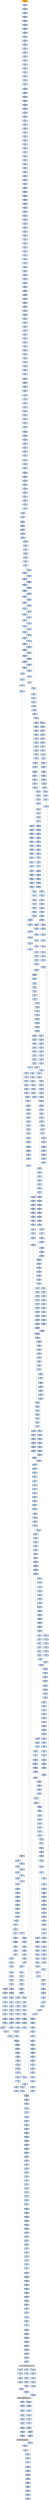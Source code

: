 strict digraph G {
	graph [bgcolor=transparent,
		name=G
	];
	node [color=lightsteelblue,
		fillcolor=lightsteelblue,
		shape=rectangle,
		style=filled
	];
	"0x00591251"	[label="0x00591251
pushl"];
	"0x00591252"	[label="0x00591252
subl"];
	"0x00591251" -> "0x00591252"	[color="#000000"];
	"0x005917ee"	[label="0x005917ee
movl"];
	"0x005917f2"	[label="0x005917f2
subw"];
	"0x005917ee" -> "0x005917f2"	[color="#000000"];
	"0x00591c95"	[label="0x00591c95
incl"];
	"0x00591c96"	[label="0x00591c96
orl"];
	"0x00591c95" -> "0x00591c96"	[color="#000000"];
	"0x00591732"	[label="0x00591732
addl"];
	"0x00591736"	[label="0x00591736
cmpl"];
	"0x00591732" -> "0x00591736"	[color="#000000"];
	"0x00591cbe"	[label="0x00591cbe
addl"];
	"0x00591cc1"	[label="0x00591cc1
cmpl"];
	"0x00591cbe" -> "0x00591cc1"	[color="#000000"];
	"0x00591438"	[label="0x00591438
leal"];
	"0x0059143b"	[label="0x0059143b
movzbl"];
	"0x00591438" -> "0x0059143b"	[color="#000000"];
	"0x005918ed"	[label="0x005918ed
movl"];
	"0x005918f1"	[label="0x005918f1
movl"];
	"0x005918ed" -> "0x005918f1"	[color="#000000"];
	"0x00591366"	[label="0x00591366
leal"];
	"0x0059136c"	[label="0x0059136c
cmpl"];
	"0x00591366" -> "0x0059136c"	[color="#000000"];
	"0x00591825"	[label="0x00591825
movw"];
	"0x0059182c"	[label="0x0059182c
movzwl"];
	"0x00591825" -> "0x0059182c"	[color="#000000"];
	"0x005917e1"	[label="0x005917e1
jmp"];
	"0x00591905"	[label="0x00591905
xorl"];
	"0x005917e1" -> "0x00591905"	[color="#000000"];
	"0x00591885"	[label="0x00591885
movzbl"];
	"0x00591888"	[label="0x00591888
shll"];
	"0x00591885" -> "0x00591888"	[color="#000000"];
	"0x005916b3"	[label="0x005916b3
movl"];
	"0x005916b5"	[label="0x005916b5
shrw"];
	"0x005916b3" -> "0x005916b5"	[color="#000000"];
	"0x0059164a"	[label="0x0059164a
movw"];
	"0x00591651"	[label="0x00591651
movzwl"];
	"0x0059164a" -> "0x00591651"	[color="#000000"];
	"0x0059176b"	[label="0x0059176b
jae"];
	"0x005917cd"	[label="0x005917cd
subl"];
	"0x0059176b" -> "0x005917cd"	[color="#000000",
		label=T];
	"0x0059176d"	[label="0x0059176d
subl"];
	"0x0059176b" -> "0x0059176d"	[color="#000000",
		label=F];
	"0x005917bf"	[label="0x005917bf
movb"];
	"0x005917c3"	[label="0x005917c3
incl"];
	"0x005917bf" -> "0x005917c3"	[color="#000000"];
	"0x005919ee"	[label="0x005919ee
movl"];
	"0x005919f2"	[label="0x005919f2
movl"];
	"0x005919ee" -> "0x005919f2"	[color="#000000"];
	"0x00591cb6"	[label="0x00591cb6
movl"];
	"0x00591cba"	[label="0x00591cba
movl"];
	"0x00591cb6" -> "0x00591cba"	[color="#000000"];
	"0x00591c80"	[label="0x00591c80
movl"];
	"0x00591c82"	[label="0x00591c82
shrw"];
	"0x00591c80" -> "0x00591c82"	[color="#000000"];
	"0x00591389"	[label="0x00591389
movl"];
	"0x00591391"	[label="0x00591391
movl"];
	"0x00591389" -> "0x00591391"	[color="#000000"];
	"0x005919c5"	[label="0x005919c5
movl"];
	"0x005919ca"	[label="0x005919ca
subl"];
	"0x005919c5" -> "0x005919ca"	[color="#000000"];
	"0x00591234"	[label="0x00591234
shll"];
	"0x00591237"	[label="0x00591237
movb"];
	"0x00591234" -> "0x00591237"	[color="#000000"];
	"0x005916eb"	[label="0x005916eb
shrl"];
	"0x005916ee"	[label="0x005916ee
movw"];
	"0x005916eb" -> "0x005916ee"	[color="#000000"];
	"0x00591b5e"	[label="0x00591b5e
shrw"];
	"0x00591b62"	[label="0x00591b62
subw"];
	"0x00591b5e" -> "0x00591b62"	[color="#000000"];
	"0x00591ae4"	[label="0x00591ae4
shll"];
	"0x00591ae7"	[label="0x00591ae7
movl"];
	"0x00591ae4" -> "0x00591ae7"	[color="#000000"];
	"0x00591300"	[label="0x00591300
movl"];
	"0x00591302"	[label="0x00591302
shll"];
	"0x00591300" -> "0x00591302"	[color="#000000"];
	"0x00433511"	[label="0x00433511
pushl"];
	"0x00433512"	[label="0x00433512
call"];
	"0x00433511" -> "0x00433512"	[color="#000000"];
	"0x0059167e"	[label="0x0059167e
movw"];
	"0x00591685"	[label="0x00591685
movl"];
	"0x0059167e" -> "0x00591685"	[color="#000000"];
	"0x0059155c"	[label="0x0059155c
je"];
	"0x00591562"	[label="0x00591562
shll"];
	"0x0059155c" -> "0x00591562"	[color="#000000",
		label=F];
	"0x00591d0a"	[label="0x00591d0a
jb"];
	"0x00591d10"	[label="0x00591d10
cmpl"];
	"0x00591d0a" -> "0x00591d10"	[color="#000000",
		label=F];
	"0x00591b21"	[label="0x00591b21
movzbl"];
	"0x00591b24"	[label="0x00591b24
shll"];
	"0x00591b21" -> "0x00591b24"	[color="#000000"];
	"0x005916e2"	[label="0x005916e2
incl"];
	"0x005916e3"	[label="0x005916e3
orl"];
	"0x005916e2" -> "0x005916e3"	[color="#000000"];
	"0x005919dc"	[label="0x005919dc
leal"];
	"0x005919df"	[label="0x005919df
movl"];
	"0x005919dc" -> "0x005919df"	[color="#000000"];
	"0x005914e8"	[label="0x005914e8
cmpl"];
	"0x005914ea"	[label="0x005914ea
jae"];
	"0x005914e8" -> "0x005914ea"	[color="#000000"];
	"0x00433522"	[label="0x00433522
movl"];
	"0x00433524"	[label="0x00433524
call"];
	"0x00433522" -> "0x00433524"	[color="#000000"];
	"0x00591a02"	[label="0x00591a02
movl"];
	"0x00591a06"	[label="0x00591a06
shrw"];
	"0x00591a02" -> "0x00591a06"	[color="#000000"];
	"0x005918bb"	[label="0x005918bb
leal"];
	"0x005918be"	[label="0x005918be
movw"];
	"0x005918bb" -> "0x005918be"	[color="#000000"];
	"0x00591578"	[label="0x00591578
shrl"];
	"0x0059157b"	[label="0x0059157b
movzwl"];
	"0x00591578" -> "0x0059157b"	[color="#000000"];
	"0x005915a6"	[label="0x005915a6
leal"];
	"0x005915a9"	[label="0x005915a9
shrw"];
	"0x005915a6" -> "0x005915a9"	[color="#000000"];
	"0x005915ea"	[label="0x005915ea
subl"];
	"0x005915ef"	[label="0x005915ef
jmp"];
	"0x005915ea" -> "0x005915ef"	[color="#000000"];
	"0x004334bf"	[label="0x004334bf
addl"];
	"0x004334c2"	[label="0x004334c2
addl"];
	"0x004334bf" -> "0x004334c2"	[color="#000000"];
	"0x00591859"	[label="0x00591859
movl"];
	"0x0059185b"	[label="0x0059185b
subl"];
	"0x00591859" -> "0x0059185b"	[color="#000000"];
	"0x005919bf"	[label="0x005919bf
jae"];
	"0x005919fc"	[label="0x005919fc
subl"];
	"0x005919bf" -> "0x005919fc"	[color="#000000",
		label=T];
	"0x005919c1"	[label="0x005919c1
movl"];
	"0x005919bf" -> "0x005919c1"	[color="#000000",
		label=F];
	"0x00433573"	[label="0x00433573
stosl"];
	"0x00433574"	[label="0x00433574
xorb"];
	"0x00433573" -> "0x00433574"	[color="#000000"];
	"0x0059150d"	[label="0x0059150d
jmp"];
	"0x0059153d"	[label="0x0059153d
cmpl"];
	"0x0059150d" -> "0x0059153d"	[color="#000000"];
	"0x00591d2f"	[label="0x00591d2f
subl"];
	"0x00591d36"	[label="0x00591d36
xorl"];
	"0x00591d2f" -> "0x00591d36"	[color="#000000"];
	"0x00591810"	[label="0x00591810
movzbl"];
	"0x00591813"	[label="0x00591813
shll"];
	"0x00591810" -> "0x00591813"	[color="#000000"];
	"0x004334b5"	[label="0x004334b5
popl"];
	"0x004334b6"	[label="0x004334b6
addl"];
	"0x004334b5" -> "0x004334b6"	[color="#000000"];
	"0x00591380"	[label="0x00591380
movl"];
	"0x00591387"	[label="0x00591387
xorl"];
	"0x00591380" -> "0x00591387"	[color="#000000"];
	"0x00591ca2"	[label="0x00591ca2
movl"];
	"0x00591ca6"	[label="0x00591ca6
jne"];
	"0x00591ca2" -> "0x00591ca6"	[color="#000000"];
	"0x00591786"	[label="0x00591786
movw"];
	"0x0059178d"	[label="0x0059178d
je"];
	"0x00591786" -> "0x0059178d"	[color="#000000"];
	"0x00591741"	[label="0x00591741
cmpl"];
	"0x00591745"	[label="0x00591745
je"];
	"0x00591741" -> "0x00591745"	[color="#000000"];
	"0x005918e9"	[label="0x005918e9
movl"];
	"0x005918e9" -> "0x005918ed"	[color="#000000"];
	"0x00591c32"	[label="0x00591c32
cmpl"];
	"0x00591c36"	[label="0x00591c36
je"];
	"0x00591c32" -> "0x00591c36"	[color="#000000"];
	"0x0059137e"	[label="0x0059137e
loop"];
	"0x0059137e" -> "0x00591380"	[color="#000000",
		label=F];
	"0x005912a9"	[label="0x005912a9
call"];
	"0x005912ae"	[label="0x005912ae
popl"];
	"0x005912a9" -> "0x005912ae"	[color="#000000"];
	"0x00591304"	[label="0x00591304
movl"];
	"0x00591302" -> "0x00591304"	[color="#000000"];
	"0x00591cee"	[label="0x00591cee
je"];
	"0x00591cff"	[label="0x00591cff
movl"];
	"0x00591cee" -> "0x00591cff"	[color="#000000",
		label=T];
	"0x00591c52"	[label="0x00591c52
shrl"];
	"0x00591c55"	[label="0x00591c55
movzwl"];
	"0x00591c52" -> "0x00591c55"	[color="#000000"];
	"0x00591c3c"	[label="0x00591c3c
shll"];
	"0x00591c36" -> "0x00591c3c"	[color="#000000",
		label=F];
	"0x005915ad"	[label="0x005915ad
subw"];
	"0x005915b0"	[label="0x005915b0
movw"];
	"0x005915ad" -> "0x005915b0"	[color="#000000"];
	"0x00591d06"	[label="0x00591d06
cmpl"];
	"0x00591cff" -> "0x00591d06"	[color="#000000"];
	"0x00591320"	[label="0x00591320
movl"];
	"0x00591327"	[label="0x00591327
movl"];
	"0x00591320" -> "0x00591327"	[color="#000000"];
	"0x004335a5"	[label="0x004335a5
jmp"];
	GETPROCADDRESS_KERNEL32_DLL	[color=lightgrey,
		fillcolor=lightgrey,
		label="GETPROCADDRESS_KERNEL32_DLL
GETPROCADDRESS-KERNEL32-DLL"];
	"0x004335a5" -> GETPROCADDRESS_KERNEL32_DLL	[color="#000000"];
	"0x005916d3"	[label="0x005916d3
je"];
	"0x005916d9"	[label="0x005916d9
movzbl"];
	"0x005916d3" -> "0x005916d9"	[color="#000000",
		label=F];
	"0x0043359f"	[label="0x0043359f
jmp"];
	GETMODULEHANDLEA_KERNEL32_DLL	[color=lightgrey,
		fillcolor=lightgrey,
		label="GETMODULEHANDLEA_KERNEL32_DLL
GETMODULEHANDLEA-KERNEL32-DLL"];
	"0x0043359f" -> GETMODULEHANDLEA_KERNEL32_DLL	[color="#000000"];
	"0x0059139a"	[label="0x0059139a
movl"];
	"0x0059139e"	[label="0x0059139e
xorl"];
	"0x0059139a" -> "0x0059139e"	[color="#000000"];
	"0x0059193c"	[label="0x0059193c
incl"];
	"0x0059193d"	[label="0x0059193d
orl"];
	"0x0059193c" -> "0x0059193d"	[color="#000000"];
	"0x00591266"	[label="0x00591266
addl"];
	"0x00591269"	[label="0x00591269
pushl"];
	"0x00591266" -> "0x00591269"	[color="#000000"];
	"0x00591419"	[label="0x00591419
cmpl"];
	"0x0059141b"	[label="0x0059141b
jae"];
	"0x00591419" -> "0x0059141b"	[color="#000000"];
	"0x005917c4"	[label="0x005917c4
movl"];
	"0x005917c8"	[label="0x005917c8
jmp"];
	"0x005917c4" -> "0x005917c8"	[color="#000000"];
	"0x005912e4"	[label="0x005912e4
movb"];
	"0x005912e9"	[label="0x005912e9
movl"];
	"0x005912e4" -> "0x005912e9"	[color="#000000"];
	"0x0059173f"	[label="0x0059173f
ja"];
	"0x0059173f" -> "0x00591741"	[color="#000000",
		label=F];
	"0x00591757"	[label="0x00591757
movw"];
	"0x0059173f" -> "0x00591757"	[color="#000000",
		label=T];
	"0x0059123c"	[label="0x0059123c
pushl"];
	"0x0059123d"	[label="0x0059123d
addb"];
	"0x0059123c" -> "0x0059123d"	[color="#000000"];
	"0x00591986"	[label="0x00591986
shrw"];
	"0x0059198a"	[label="0x0059198a
subw"];
	"0x00591986" -> "0x0059198a"	[color="#000000"];
	"0x00591aef"	[label="0x00591aef
leal"];
	"0x00591af6"	[label="0x00591af6
movl"];
	"0x00591aef" -> "0x00591af6"	[color="#000000"];
	"0x00591d06" -> "0x00591d0a"	[color="#000000"];
	"0x00591bdb"	[label="0x00591bdb
incl"];
	"0x00591bdc"	[label="0x00591bdc
orl"];
	"0x00591bdb" -> "0x00591bdc"	[color="#000000"];
	"0x005916fb"	[label="0x005916fb
cmpl"];
	"0x005916fd"	[label="0x005916fd
jae"];
	"0x005916fb" -> "0x005916fd"	[color="#000000"];
	"0x00591306"	[label="0x00591306
decl"];
	"0x00591304" -> "0x00591306"	[color="#000000"];
	"0x00591311"	[label="0x00591311
decl"];
	"0x00591312"	[label="0x00591312
movl"];
	"0x00591311" -> "0x00591312"	[color="#000000"];
	"0x00591955"	[label="0x00591955
movl"];
	"0x0059195a"	[label="0x0059195a
subl"];
	"0x00591955" -> "0x0059195a"	[color="#000000"];
	"0x00433579"	[label="0x00433579
lodsb"];
	"0x0043357a"	[label="0x0043357a
orb"];
	"0x00433579" -> "0x0043357a"	[color="#000000"];
	"0x005914df"	[label="0x005914df
shrl"];
	"0x005914e2"	[label="0x005914e2
movzwl"];
	"0x005914df" -> "0x005914e2"	[color="#000000"];
	"0x00591ca1"	[label="0x00591ca1
decl"];
	"0x00591ca1" -> "0x00591ca2"	[color="#000000"];
	"0x0059175e"	[label="0x0059175e
movl"];
	"0x00591757" -> "0x0059175e"	[color="#000000"];
	"0x005916c0"	[label="0x005916c0
cmpl"];
	"0x005916c6"	[label="0x005916c6
movw"];
	"0x005916c0" -> "0x005916c6"	[color="#000000"];
	"0x00591972"	[label="0x00591972
movl"];
	"0x00591976"	[label="0x00591976
leal"];
	"0x00591972" -> "0x00591976"	[color="#000000"];
	"0x00591cd4"	[label="0x00591cd4
addl"];
	"0x00591cdb"	[label="0x00591cdb
leal"];
	"0x00591cd4" -> "0x00591cdb"	[color="#000000"];
	"0x00591515"	[label="0x00591515
movl"];
	"0x00591517"	[label="0x00591517
leal"];
	"0x00591515" -> "0x00591517"	[color="#000000"];
	"0x00591adb"	[label="0x00591adb
movl"];
	"0x00591ae0"	[label="0x00591ae0
movl"];
	"0x00591adb" -> "0x00591ae0"	[color="#000000"];
	"0x00591793"	[label="0x00591793
xorl"];
	"0x0059178d" -> "0x00591793"	[color="#000000",
		label=F];
	"0x00591543"	[label="0x00591543
jg"];
	"0x0059153d" -> "0x00591543"	[color="#000000"];
	"0x005918f9"	[label="0x005918f9
movl"];
	"0x005918fd"	[label="0x005918fd
movl"];
	"0x005918f9" -> "0x005918fd"	[color="#000000"];
	"0x00591b97"	[label="0x00591b97
movl"];
	"0x00591b9b"	[label="0x00591b9b
jg"];
	"0x00591b97" -> "0x00591b9b"	[color="#000000"];
	"0x0059154e"	[label="0x0059154e
cmpl"];
	"0x00591556"	[label="0x00591556
ja"];
	"0x0059154e" -> "0x00591556"	[color="#000000"];
	"0x00591aa9"	[label="0x00591aa9
movl"];
	"0x00591aad"	[label="0x00591aad
jne"];
	"0x00591aa9" -> "0x00591aad"	[color="#000000"];
	"0x00591aaf"	[label="0x00591aaf
movb"];
	"0x00591aad" -> "0x00591aaf"	[color="#000000",
		label=F];
	"0x005916cd"	[label="0x005916cd
ja"];
	"0x005916c6" -> "0x005916cd"	[color="#000000"];
	"0x00591a3b"	[label="0x00591a3b
movl"];
	"0x00591a3f"	[label="0x00591a3f
addl"];
	"0x00591a3b" -> "0x00591a3f"	[color="#000000"];
	"0x004334fb"	[label="0x004334fb
je"];
	"0x004334fd"	[label="0x004334fd
call"];
	"0x004334fb" -> "0x004334fd"	[color="#000000",
		label=F];
	"0x00591232"	[label="0x00591232
andb"];
	"0x00591232" -> "0x00591234"	[color="#000000"];
	"0x00591a85"	[label="0x00591a85
leal"];
	"0x00591a88"	[label="0x00591a88
movl"];
	"0x00591a85" -> "0x00591a88"	[color="#000000"];
	"0x00433479"	[label="0x00433479
je"];
	"0x004334b0"	[label="0x004334b0
call"];
	"0x00433479" -> "0x004334b0"	[color="#000000",
		label=T];
	"0x00591b12"	[label="0x00591b12
cmpl"];
	"0x00591b16"	[label="0x00591b16
je"];
	"0x00591b12" -> "0x00591b16"	[color="#000000"];
	"0x00591b3a"	[label="0x00591b3a
cmpl"];
	"0x00591b3c"	[label="0x00591b3c
jae"];
	"0x00591b3a" -> "0x00591b3c"	[color="#000000"];
	"0x005912b7"	[label="0x005912b7
stosb"];
	"0x005912b8"	[label="0x005912b8
movl"];
	"0x005912b7" -> "0x005912b8"	[color="#000000"];
	"0x005916a4"	[label="0x005916a4
movl"];
	"0x005916a8"	[label="0x005916a8
jmp"];
	"0x005916a4" -> "0x005916a8"	[color="#000000"];
	"0x0059130f"	[label="0x0059130f
shll"];
	"0x0059130f" -> "0x00591311"	[color="#000000"];
	"0x0059166b"	[label="0x0059166b
movl"];
	"0x0059166f"	[label="0x0059166f
leal"];
	"0x0059166b" -> "0x0059166f"	[color="#000000"];
	"0x00591b7f"	[label="0x00591b7f
jle"];
	"0x00591cac"	[label="0x00591cac
movl"];
	"0x00591b7f" -> "0x00591cac"	[color="#000000",
		label=T];
	"0x00591b85"	[label="0x00591b85
movl"];
	"0x00591b7f" -> "0x00591b85"	[color="#000000",
		label=F];
	"0x00591783"	[label="0x00591783
leal"];
	"0x00591783" -> "0x00591786"	[color="#000000"];
	"0x005918b8"	[label="0x005918b8
sarl"];
	"0x005918b8" -> "0x005918bb"	[color="#000000"];
	"0x00591261"	[label="0x00591261
addl"];
	"0x00591264"	[label="0x00591264
pushl"];
	"0x00591261" -> "0x00591264"	[color="#000000"];
	"0x00591629"	[label="0x00591629
ja"];
	"0x0059162b"	[label="0x0059162b
cmpl"];
	"0x00591629" -> "0x0059162b"	[color="#000000",
		label=F];
	"0x00591641"	[label="0x00591641
movl"];
	"0x00591629" -> "0x00591641"	[color="#000000",
		label=T];
	"0x005918ab"	[label="0x005918ab
movl"];
	"0x005918ad"	[label="0x005918ad
movl"];
	"0x005918ab" -> "0x005918ad"	[color="#000000"];
	"0x005912dc"	[label="0x005912dc
movl"];
	"0x005912dc" -> "0x005912e4"	[color="#000000"];
	"0x00591ced"	[label="0x00591ced
decl"];
	"0x00591ced" -> "0x00591cee"	[color="#000000"];
	"0x00591567"	[label="0x00591567
movzbl"];
	"0x00591562" -> "0x00591567"	[color="#000000"];
	"0x00591c99"	[label="0x00591c99
movl"];
	"0x00591c96" -> "0x00591c99"	[color="#000000"];
	"0x00591b94"	[label="0x00591b94
cmpl"];
	"0x00591b94" -> "0x00591b97"	[color="#000000"];
	"0x0059150b"	[label="0x0059150b
je"];
	"0x0059150b" -> "0x0059150d"	[color="#000000",
		label=F];
	"0x0059152f"	[label="0x0059152f
cmpl"];
	"0x0059150b" -> "0x0059152f"	[color="#000000",
		label=T];
	"0x00591846"	[label="0x00591846
leal"];
	"0x00591849"	[label="0x00591849
movw"];
	"0x00591846" -> "0x00591849"	[color="#000000"];
	"0x00591766"	[label="0x00591766
imull"];
	"0x00591769"	[label="0x00591769
cmpl"];
	"0x00591766" -> "0x00591769"	[color="#000000"];
	"0x00591c58"	[label="0x00591c58
imull"];
	"0x00591c55" -> "0x00591c58"	[color="#000000"];
	"0x00591b9d"	[label="0x00591b9d
movl"];
	"0x00591b9b" -> "0x00591b9d"	[color="#000000",
		label=F];
	"0x00591bb9"	[label="0x00591bb9
leal"];
	"0x00591b9b" -> "0x00591bb9"	[color="#000000",
		label=T];
	"0x0059188b"	[label="0x0059188b
shll"];
	"0x0059188e"	[label="0x0059188e
incl"];
	"0x0059188b" -> "0x0059188e"	[color="#000000"];
	"0x005916ad"	[label="0x005916ad
movl"];
	"0x005916af"	[label="0x005916af
subl"];
	"0x005916ad" -> "0x005916af"	[color="#000000"];
	"0x00591850"	[label="0x00591850
movl"];
	"0x00591854"	[label="0x00591854
jmp"];
	"0x00591850" -> "0x00591854"	[color="#000000"];
	"0x00591751"	[label="0x00591751
shll"];
	"0x00591754"	[label="0x00591754
incl"];
	"0x00591751" -> "0x00591754"	[color="#000000"];
	"0x00591274"	[label="0x00591274
subl"];
	"0x00591276"	[label="0x00591276
movl"];
	"0x00591274" -> "0x00591276"	[color="#000000"];
	"0x00591936"	[label="0x00591936
shll"];
	"0x00591939"	[label="0x00591939
shll"];
	"0x00591936" -> "0x00591939"	[color="#000000"];
	"0x00591a1d"	[label="0x00591a1d
movw"];
	"0x00591a21"	[label="0x00591a21
addl"];
	"0x00591a1d" -> "0x00591a21"	[color="#000000"];
	"0x0059126a"	[label="0x0059126a
pushl"];
	"0x0059126b"	[label="0x0059126b
call"];
	"0x0059126a" -> "0x0059126b"	[color="#000000"];
	"0x005919b7"	[label="0x005919b7
movzwl"];
	"0x005919ba"	[label="0x005919ba
imull"];
	"0x005919b7" -> "0x005919ba"	[color="#000000"];
	"0x005918c5"	[label="0x005918c5
movl"];
	"0x005918be" -> "0x005918c5"	[color="#000000"];
	"0x0043357e"	[label="0x0043357e
jmp"];
	"0x00433557"	[label="0x00433557
lodsb"];
	"0x0043357e" -> "0x00433557"	[color="#000000"];
	"0x005914b3"	[label="0x005914b3
movl"];
	"0x005914b7"	[label="0x005914b7
leal"];
	"0x005914b3" -> "0x005914b7"	[color="#000000"];
	"0x00433585"	[label="0x00433585
popl"];
	"0x00433586"	[label="0x00433586
addl"];
	"0x00433585" -> "0x00433586"	[color="#000000"];
	"0x005913f0"	[label="0x005913f0
cmpl"];
	"0x005913f4"	[label="0x005913f4
je"];
	"0x005913f0" -> "0x005913f4"	[color="#000000"];
	"0x005918b4"	[label="0x005918b4
movl"];
	"0x005918b4" -> "0x005918b8"	[color="#000000"];
	"0x00591421"	[label="0x00591421
movl"];
	"0x00591425"	[label="0x00591425
movl"];
	"0x00591421" -> "0x00591425"	[color="#000000"];
	"0x005913fa"	[label="0x005913fa
shll"];
	"0x005913f4" -> "0x005913fa"	[color="#000000",
		label=F];
	"0x0059152d"	[label="0x0059152d
je"];
	"0x0059152d" -> "0x0059153d"	[color="#000000",
		label=T];
	"0x0059152d" -> "0x0059152f"	[color="#000000",
		label=F];
	"0x0059199c"	[label="0x0059199c
je"];
	"0x005919a2"	[label="0x005919a2
movzbl"];
	"0x0059199c" -> "0x005919a2"	[color="#000000",
		label=F];
	"0x00591444"	[label="0x00591444
movl"];
	"0x00591448"	[label="0x00591448
andl"];
	"0x00591444" -> "0x00591448"	[color="#000000"];
	"0x0059197e"	[label="0x0059197e
jmp"];
	"0x0059197e" -> "0x005919f2"	[color="#000000"];
	"0x00591471"	[label="0x00591471
movl"];
	"0x00591475"	[label="0x00591475
jle"];
	"0x00591471" -> "0x00591475"	[color="#000000"];
	"0x005912fc"	[label="0x005912fc
movzbl"];
	"0x005912fc" -> "0x00591300"	[color="#000000"];
	"0x00591816"	[label="0x00591816
shll"];
	"0x00591813" -> "0x00591816"	[color="#000000"];
	"0x00591691"	[label="0x00591691
xorl"];
	"0x00591693"	[label="0x00591693
cmpl"];
	"0x00591691" -> "0x00591693"	[color="#000000"];
	"0x00591c30"	[label="0x00591c30
ja"];
	"0x00591c30" -> "0x00591c32"	[color="#000000",
		label=F];
	"0x00591c4a"	[label="0x00591c4a
movl"];
	"0x00591c30" -> "0x00591c4a"	[color="#000000",
		label=T];
	"0x00591535"	[label="0x00591535
jle"];
	"0x0059153b"	[label="0x0059153b
jmp"];
	"0x00591535" -> "0x0059153b"	[color="#000000",
		label=F];
	"0x0059179a"	[label="0x0059179a
movl"];
	"0x005917a1"	[label="0x005917a1
movl"];
	"0x0059179a" -> "0x005917a1"	[color="#000000"];
	"0x0059123a"	[label="0x0059123a
orl"];
	"0x0059123a" -> "0x0059123c"	[color="#000000"];
	"0x005912d5"	[label="0x005912d5
movl"];
	"0x005912d5" -> "0x005912dc"	[color="#000000"];
	"0x00591b2e"	[label="0x00591b2e
movw"];
	"0x00591b31"	[label="0x00591b31
shrl"];
	"0x00591b2e" -> "0x00591b31"	[color="#000000"];
	"0x0059193f"	[label="0x0059193f
movw"];
	"0x0059193d" -> "0x0059193f"	[color="#000000"];
	"0x00591416"	[label="0x00591416
imull"];
	"0x00591416" -> "0x00591419"	[color="#000000"];
	"0x00591ad7"	[label="0x00591ad7
movl"];
	"0x00591ad9"	[label="0x00591ad9
jle"];
	"0x00591ad7" -> "0x00591ad9"	[color="#000000"];
	"0x0043357c"	[label="0x0043357c
jne"];
	"0x0043357a" -> "0x0043357c"	[color="#000000"];
	"0x00591944"	[label="0x00591944
shrl"];
	"0x00591947"	[label="0x00591947
movzwl"];
	"0x00591944" -> "0x00591947"	[color="#000000"];
	"0x005912f0"	[label="0x005912f0
leal"];
	"0x005912e9" -> "0x005912f0"	[color="#000000"];
	"0x005913ff"	[label="0x005913ff
movzbl"];
	"0x00591402"	[label="0x00591402
shll"];
	"0x005913ff" -> "0x00591402"	[color="#000000"];
	"0x0059195c"	[label="0x0059195c
shll"];
	"0x00591961"	[label="0x00591961
sarl"];
	"0x0059195c" -> "0x00591961"	[color="#000000"];
	"0x005916df"	[label="0x005916df
shll"];
	"0x005916df" -> "0x005916e2"	[color="#000000"];
	"0x005917d7"	[label="0x005917d7
subw"];
	"0x005917da"	[label="0x005917da
movw"];
	"0x005917d7" -> "0x005917da"	[color="#000000"];
	"0x00591836"	[label="0x00591836
movl"];
	"0x00591838"	[label="0x00591838
movl"];
	"0x00591836" -> "0x00591838"	[color="#000000"];
	"0x005919cc"	[label="0x005919cc
shll"];
	"0x005919ca" -> "0x005919cc"	[color="#000000"];
	"0x005919e7"	[label="0x005919e7
leal"];
	"0x005919e7" -> "0x005919ee"	[color="#000000"];
	"0x00591834"	[label="0x00591834
jae"];
	"0x00591834" -> "0x00591859"	[color="#000000",
		label=T];
	"0x00591834" -> "0x00591836"	[color="#000000",
		label=F];
	"0x005916b1"	[label="0x005916b1
subl"];
	"0x005916b1" -> "0x005916b3"	[color="#000000"];
	"0x0059196f"	[label="0x0059196f
movw"];
	"0x0059196f" -> "0x00591972"	[color="#000000"];
	"0x00591820"	[label="0x00591820
movl"];
	"0x00591822"	[label="0x00591822
shrl"];
	"0x00591820" -> "0x00591822"	[color="#000000"];
	"0x00591a75"	[label="0x00591a75
jae"];
	"0x00591a8f"	[label="0x00591a8f
subl"];
	"0x00591a75" -> "0x00591a8f"	[color="#000000",
		label=T];
	"0x00591a77"	[label="0x00591a77
movl"];
	"0x00591a75" -> "0x00591a77"	[color="#000000",
		label=F];
	"0x0059133a"	[label="0x0059133a
movl"];
	"0x0059133e"	[label="0x0059133e
movl"];
	"0x0059133a" -> "0x0059133e"	[color="#000000"];
	"0x00591465"	[label="0x00591465
cmpl"];
	"0x0059146a"	[label="0x0059146a
leal"];
	"0x00591465" -> "0x0059146a"	[color="#000000"];
	"0x005915ef" -> "0x00591cff"	[color="#000000"];
	"0x0043354d"	[label="0x0043354d
lodsb"];
	"0x0043354e"	[label="0x0043354e
orb"];
	"0x0043354d" -> "0x0043354e"	[color="#000000"];
	"0x0059123f"	[label="0x0059123f
movl"];
	"0x0059123d" -> "0x0059123f"	[color="#000000"];
	"0x00591452"	[label="0x00591452
movl"];
	"0x00591457"	[label="0x00591457
subl"];
	"0x00591452" -> "0x00591457"	[color="#000000"];
	"0x0059151e"	[label="0x0059151e
subw"];
	"0x00591521"	[label="0x00591521
cmpl"];
	"0x0059151e" -> "0x00591521"	[color="#000000"];
	"0x00591bde"	[label="0x00591bde
shrl"];
	"0x00591bdc" -> "0x00591bde"	[color="#000000"];
	"0x00591d54"	[label="0x00591d54
popl"];
	"0x00591d55"	[label="0x00591d55
ret"];
	"0x00591d54" -> "0x00591d55"	[color="#000000"];
	"0x005914f0"	[label="0x005914f0
movl"];
	"0x005914f5"	[label="0x005914f5
subl"];
	"0x005914f0" -> "0x005914f5"	[color="#000000"];
	"0x00591872"	[label="0x00591872
movw"];
	"0x00591879"	[label="0x00591879
ja"];
	"0x00591872" -> "0x00591879"	[color="#000000"];
	"0x005918cf"	[label="0x005918cf
subl"];
	"0x005918d1"	[label="0x005918d1
movl"];
	"0x005918cf" -> "0x005918d1"	[color="#000000"];
	"0x0059157e"	[label="0x0059157e
imull"];
	"0x00591581"	[label="0x00591581
cmpl"];
	"0x0059157e" -> "0x00591581"	[color="#000000"];
	"0x00591b5a"	[label="0x00591b5a
subl"];
	"0x00591b5c"	[label="0x00591b5c
movl"];
	"0x00591b5a" -> "0x00591b5c"	[color="#000000"];
	"0x00591aa4"	[label="0x00591aa4
movl"];
	"0x00591aa8"	[label="0x00591aa8
decl"];
	"0x00591aa4" -> "0x00591aa8"	[color="#000000"];
	"0x005919fe"	[label="0x005919fe
subl"];
	"0x005919fc" -> "0x005919fe"	[color="#000000"];
	"0x005913b0"	[label="0x005913b0
incl"];
	"0x005913b1"	[label="0x005913b1
incl"];
	"0x005913b0" -> "0x005913b1"	[color="#000000"];
	"0x00591a67"	[label="0x00591a67
movw"];
	"0x00591a6a"	[label="0x00591a6a
shrl"];
	"0x00591a67" -> "0x00591a6a"	[color="#000000"];
	"0x00591b87"	[label="0x00591b87
movl"];
	"0x00591b89"	[label="0x00591b89
sarl"];
	"0x00591b87" -> "0x00591b89"	[color="#000000"];
	"0x00591279"	[label="0x00591279
movb"];
	"0x00591276" -> "0x00591279"	[color="#000000"];
	"0x0059162f"	[label="0x0059162f
je"];
	"0x0059162b" -> "0x0059162f"	[color="#000000"];
	"0x00591265"	[label="0x00591265
pushl"];
	"0x00591265" -> "0x00591266"	[color="#000000"];
	"0x00591a41"	[label="0x00591a41
cmpl"];
	"0x00591a3f" -> "0x00591a41"	[color="#000000"];
	"0x00591c17"	[label="0x00591c17
movl"];
	"0x00591c1c"	[label="0x00591c1c
movl"];
	"0x00591c17" -> "0x00591c1c"	[color="#000000"];
	"0x005916a1"	[label="0x005916a1
leal"];
	"0x005916a1" -> "0x005916a4"	[color="#000000"];
	"0x00591c4e"	[label="0x00591c4e
movw"];
	"0x00591c4a" -> "0x00591c4e"	[color="#000000"];
	"0x00591bc4"	[label="0x00591bc4
ja"];
	"0x00591bc6"	[label="0x00591bc6
cmpl"];
	"0x00591bc4" -> "0x00591bc6"	[color="#000000",
		label=F];
	"0x00591bc4" -> "0x00591bde"	[color="#000000",
		label=T];
	"0x00591a80"	[label="0x00591a80
subl"];
	"0x00591a82"	[label="0x00591a82
sarl"];
	"0x00591a80" -> "0x00591a82"	[color="#000000"];
	"0x004334f9"	[label="0x004334f9
orl"];
	"0x004334f9" -> "0x004334fb"	[color="#000000"];
	"0x00433476"	[label="0x00433476
orl"];
	"0x00433478"	[label="0x00433478
pushl"];
	"0x00433476" -> "0x00433478"	[color="#000000"];
	"0x00591662"	[label="0x00591662
subl"];
	"0x00591664"	[label="0x00591664
movl"];
	"0x00591662" -> "0x00591664"	[color="#000000"];
	"0x005915de"	[label="0x005915de
jmp"];
	"0x005915de" -> "0x00591cff"	[color="#000000"];
	"0x005912f3"	[label="0x005912f3
movl"];
	"0x005912f0" -> "0x005912f3"	[color="#000000"];
	"0x005919c1" -> "0x005919c5"	[color="#000000"];
	"0x00591822" -> "0x00591825"	[color="#000000"];
	"0x004334f4"	[label="0x004334f4
call"];
	"0x004334f4" -> "0x0043359f"	[color="#000000"];
	"0x0043351b"	[label="0x0043351b
pushl"];
	"0x0043351c"	[label="0x0043351c
pushl"];
	"0x0043351b" -> "0x0043351c"	[color="#000000"];
	"0x00591716"	[label="0x00591716
sarl"];
	"0x00591719"	[label="0x00591719
leal"];
	"0x00591716" -> "0x00591719"	[color="#000000"];
	"0x00433594"	[label="0x00433594
stosl"];
	"0x00433595"	[label="0x00433595
popa"];
	"0x00433594" -> "0x00433595"	[color="#000000"];
	"0x0059191d"	[label="0x0059191d
movl"];
	"0x00591921"	[label="0x00591921
cmpl"];
	"0x0059191d" -> "0x00591921"	[color="#000000"];
	"0x00591795"	[label="0x00591795
cmpl"];
	"0x00591795" -> "0x0059179a"	[color="#000000"];
	"0x00591645"	[label="0x00591645
movl"];
	"0x00591641" -> "0x00591645"	[color="#000000"];
	"0x00591c5b"	[label="0x00591c5b
cmpl"];
	"0x00591c58" -> "0x00591c5b"	[color="#000000"];
	"0x00591be8"	[label="0x00591be8
jb"];
	"0x00591bf1"	[label="0x00591bf1
decl"];
	"0x00591be8" -> "0x00591bf1"	[color="#000000",
		label=T];
	"0x00591bea"	[label="0x00591bea
subl"];
	"0x00591be8" -> "0x00591bea"	[color="#000000",
		label=F];
	"0x005915ca"	[label="0x005915ca
incl"];
	"0x005915cb"	[label="0x005915cb
cmpl"];
	"0x005915ca" -> "0x005915cb"	[color="#000000"];
	"0x005915b4"	[label="0x005915b4
jmp"];
	"0x005915b0" -> "0x005915b4"	[color="#000000"];
	"0x005916dc"	[label="0x005916dc
shll"];
	"0x005916dc" -> "0x005916df"	[color="#000000"];
	"0x0059127d"	[label="0x0059127d
subl"];
	"0x0059127f"	[label="0x0059127f
cmpl"];
	"0x0059127d" -> "0x0059127f"	[color="#000000"];
	"0x00591d3f"	[label="0x00591d3f
movl"];
	"0x00591d43"	[label="0x00591d43
movl"];
	"0x00591d3f" -> "0x00591d43"	[color="#000000"];
	"0x005913a4"	[label="0x005913a4
je"];
	"0x005913aa"	[label="0x005913aa
movzbl"];
	"0x005913a4" -> "0x005913aa"	[color="#000000",
		label=F];
	"0x00591307"	[label="0x00591307
movl"];
	"0x0059130b"	[label="0x0059130b
movzbl"];
	"0x00591307" -> "0x0059130b"	[color="#000000"];
	"0x00591604"	[label="0x00591604
movl"];
	"0x00591608"	[label="0x00591608
subl"];
	"0x00591604" -> "0x00591608"	[color="#000000"];
	"0x00591ce1"	[label="0x00591ce1
incl"];
	"0x00591ce2"	[label="0x00591ce2
movb"];
	"0x00591ce1" -> "0x00591ce2"	[color="#000000"];
	"0x0059190c"	[label="0x0059190c
movl"];
	"0x00591910"	[label="0x00591910
setg"];
	"0x0059190c" -> "0x00591910"	[color="#000000"];
	"0x00591a93"	[label="0x00591a93
subl"];
	"0x00591a8f" -> "0x00591a93"	[color="#000000"];
	"0x00591cb0"	[label="0x00591cb0
movl"];
	"0x00591cb4"	[label="0x00591cb4
je"];
	"0x00591cb0" -> "0x00591cb4"	[color="#000000"];
	"0x005917ac"	[label="0x005917ac
movl"];
	"0x005917b0"	[label="0x005917b0
movl"];
	"0x005917ac" -> "0x005917b0"	[color="#000000"];
	"0x0059121a"	[label="0x0059121a
addl"];
	"0x0059121c"	[label="0x0059121c
movl"];
	"0x0059121a" -> "0x0059121c"	[color="#000000"];
	"0x0059188f"	[label="0x0059188f
orl"];
	"0x0059188e" -> "0x0059188f"	[color="#000000"];
	"0x005915b6"	[label="0x005915b6
movl"];
	"0x005915ba"	[label="0x005915ba
movl"];
	"0x005915b6" -> "0x005915ba"	[color="#000000"];
	"0x00591755"	[label="0x00591755
orl"];
	"0x00591755" -> "0x00591757"	[color="#000000"];
	"0x00591720"	[label="0x00591720
movw"];
	"0x00591727"	[label="0x00591727
movl"];
	"0x00591720" -> "0x00591727"	[color="#000000"];
	"0x00591929"	[label="0x00591929
cmpl"];
	"0x0059192d"	[label="0x0059192d
je"];
	"0x00591929" -> "0x0059192d"	[color="#000000"];
	"0x0059174b"	[label="0x0059174b
movzbl"];
	"0x0059174e"	[label="0x0059174e
shll"];
	"0x0059174b" -> "0x0059174e"	[color="#000000"];
	"0x005916e5"	[label="0x005916e5
movl"];
	"0x005916e9"	[label="0x005916e9
movl"];
	"0x005916e5" -> "0x005916e9"	[color="#000000"];
	"0x00591be2"	[label="0x00591be2
addl"];
	"0x00591be4"	[label="0x00591be4
cmpl"];
	"0x00591be2" -> "0x00591be4"	[color="#000000"];
	"0x00591c20"	[label="0x00591c20
addl"];
	"0x00591c22"	[label="0x00591c22
movl"];
	"0x00591c20" -> "0x00591c22"	[color="#000000"];
	"0x004334e1"	[label="0x004334e1
addl"];
	"0x004334e3"	[label="0x004334e3
addl"];
	"0x004334e1" -> "0x004334e3"	[color="#000000"];
	"0x00591bd8"	[label="0x00591bd8
shll"];
	"0x00591bd8" -> "0x00591bdb"	[color="#000000"];
	"0x0059159c"	[label="0x0059159c
jmp"];
	"0x0059159c" -> "0x0059153d"	[color="#000000"];
	"0x00591a7b"	[label="0x00591a7b
movl"];
	"0x00591a77" -> "0x00591a7b"	[color="#000000"];
	"0x00591bbc"	[label="0x00591bbc
cmpl"];
	"0x00591bbc" -> "0x00591bc4"	[color="#000000"];
	"0x00591659"	[label="0x00591659
jae"];
	"0x00591659" -> "0x005916ad"	[color="#000000",
		label=T];
	"0x0059165b"	[label="0x0059165b
movl"];
	"0x00591659" -> "0x0059165b"	[color="#000000",
		label=F];
	"0x005915e3"	[label="0x005915e3
cmpl"];
	"0x005915e8"	[label="0x005915e8
jg"];
	"0x005915e3" -> "0x005915e8"	[color="#000000"];
	"0x005917c8" -> "0x00591cff"	[color="#000000"];
	"0x00591b70"	[label="0x00591b70
movl"];
	"0x00591b74"	[label="0x00591b74
jne"];
	"0x00591b70" -> "0x00591b74"	[color="#000000"];
	"0x00591bf8"	[label="0x00591bf8
shll"];
	"0x00591bfb"	[label="0x00591bfb
movl"];
	"0x00591bf8" -> "0x00591bfb"	[color="#000000"];
	"0x005913e3"	[label="0x005913e3
cmpl"];
	"0x005913eb"	[label="0x005913eb
leal"];
	"0x005913e3" -> "0x005913eb"	[color="#000000"];
	"0x00591745" -> "0x0059174b"	[color="#000000",
		label=F];
	"0x00591b10"	[label="0x00591b10
ja"];
	"0x00591b10" -> "0x00591b12"	[color="#000000",
		label=F];
	"0x00591b2a"	[label="0x00591b2a
movl"];
	"0x00591b10" -> "0x00591b2a"	[color="#000000",
		label=T];
	"0x00591a5a"	[label="0x00591a5a
movzbl"];
	"0x00591a5d"	[label="0x00591a5d
shll"];
	"0x00591a5a" -> "0x00591a5d"	[color="#000000"];
	"0x00591a60"	[label="0x00591a60
incl"];
	"0x00591a61"	[label="0x00591a61
orl"];
	"0x00591a60" -> "0x00591a61"	[color="#000000"];
	"0x005912af"	[label="0x005912af
addl"];
	"0x005912ae" -> "0x005912af"	[color="#000000"];
	"0x00591abc"	[label="0x00591abc
addl"];
	"0x00591ac0"	[label="0x00591ac0
cmpl"];
	"0x00591abc" -> "0x00591ac0"	[color="#000000"];
	"0x00433596"	[label="0x00433596
jmp"];
	"0x00433595" -> "0x00433596"	[color="#000000"];
	"0x00591654"	[label="0x00591654
imull"];
	"0x00591657"	[label="0x00591657
cmpl"];
	"0x00591654" -> "0x00591657"	[color="#000000"];
	"0x005917cf"	[label="0x005917cf
subl"];
	"0x005917d1"	[label="0x005917d1
movl"];
	"0x005917cf" -> "0x005917d1"	[color="#000000"];
	"0x005919a5"	[label="0x005919a5
shll"];
	"0x005919a8"	[label="0x005919a8
shll"];
	"0x005919a5" -> "0x005919a8"	[color="#000000"];
	"0x00591a0a"	[label="0x00591a0a
movl"];
	"0x00591a06" -> "0x00591a0a"	[color="#000000"];
	"0x00591cce"	[label="0x00591cce
movl"];
	"0x00591cd0"	[label="0x00591cd0
subl"];
	"0x00591cce" -> "0x00591cd0"	[color="#000000"];
	"0x0059150f"	[label="0x0059150f
subl"];
	"0x005914ea" -> "0x0059150f"	[color="#000000",
		label=T];
	"0x005914ec"	[label="0x005914ec
movl"];
	"0x005914ea" -> "0x005914ec"	[color="#000000",
		label=F];
	"0x00591771"	[label="0x00591771
sarl"];
	"0x00591776"	[label="0x00591776
movl"];
	"0x00591771" -> "0x00591776"	[color="#000000"];
	"0x00591689"	[label="0x00591689
movl"];
	"0x0059168d"	[label="0x0059168d
movl"];
	"0x00591689" -> "0x0059168d"	[color="#000000"];
	"0x005915d6"	[label="0x005915d6
movl"];
	"0x005915d6" -> "0x005915de"	[color="#000000"];
	"0x005917b4"	[label="0x005917b4
subl"];
	"0x005917b0" -> "0x005917b4"	[color="#000000"];
	"0x005915d0"	[label="0x005915d0
movl"];
	"0x005915cb" -> "0x005915d0"	[color="#000000"];
	"0x005914d2"	[label="0x005914d2
orl"];
	"0x005914d4"	[label="0x005914d4
movl"];
	"0x005914d2" -> "0x005914d4"	[color="#000000"];
	"0x00591d38"	[label="0x00591d38
movl"];
	"0x00591d38" -> "0x00591d3f"	[color="#000000"];
	"0x00591376"	[label="0x00591376
movw"];
	"0x0059137b"	[label="0x0059137b
addl"];
	"0x00591376" -> "0x0059137b"	[color="#000000"];
	"0x00591346"	[label="0x00591346
movl"];
	"0x0059133e" -> "0x00591346"	[color="#000000"];
	"0x00591316"	[label="0x00591316
movl"];
	"0x0059131d"	[label="0x0059131d
movzbl"];
	"0x00591316" -> "0x0059131d"	[color="#000000"];
	"0x0059145b"	[label="0x0059145b
sarl"];
	"0x0059145d"	[label="0x0059145d
addl"];
	"0x0059145b" -> "0x0059145d"	[color="#000000"];
	"0x0059142a"	[label="0x0059142a
subl"];
	"0x00591425" -> "0x0059142a"	[color="#000000"];
	"0x005919e3"	[label="0x005919e3
movw"];
	"0x005919e3" -> "0x005919e7"	[color="#000000"];
	"0x00591cc5"	[label="0x00591cc5
ja"];
	"0x00591cc7"	[label="0x00591cc7
movl"];
	"0x00591cc5" -> "0x00591cc7"	[color="#000000",
		label=F];
	"0x005919bd"	[label="0x005919bd
cmpl"];
	"0x005919bd" -> "0x005919bf"	[color="#000000"];
	"0x00591450"	[label="0x00591450
shll"];
	"0x00591450" -> "0x00591452"	[color="#000000"];
	"0x00591c48"	[label="0x00591c48
orl"];
	"0x00591c48" -> "0x00591c4a"	[color="#000000"];
	"0x00591246"	[label="0x00591246
popl"];
	"0x00591247"	[label="0x00591247
popl"];
	"0x00591246" -> "0x00591247"	[color="#000000"];
	"0x00591901"	[label="0x00591901
movl"];
	"0x005918fd" -> "0x00591901"	[color="#000000"];
	"0x00591ba8"	[label="0x00591ba8
leal"];
	"0x00591bac"	[label="0x00591bac
subl"];
	"0x00591ba8" -> "0x00591bac"	[color="#000000"];
	"0x005914f7"	[label="0x005914f7
movl"];
	"0x005914f5" -> "0x005914f7"	[color="#000000"];
	"0x00591caf"	[label="0x00591caf
incl"];
	"0x00591cac" -> "0x00591caf"	[color="#000000"];
	"0x004334c6"	[label="0x004334c6
addl"];
	"0x004334c8"	[label="0x004334c8
orb"];
	"0x004334c6" -> "0x004334c8"	[color="#000000"];
	"0x005917c3" -> "0x005917c4"	[color="#000000"];
	"0x00591b79"	[label="0x00591b79
cmpl"];
	"0x00591b7c"	[label="0x00591b7c
movl"];
	"0x00591b79" -> "0x00591b7c"	[color="#000000"];
	"0x005915c7"	[label="0x005915c7
movb"];
	"0x005915c7" -> "0x005915ca"	[color="#000000"];
	"0x0059148e"	[label="0x0059148e
movl"];
	"0x00591492"	[label="0x00591492
shll"];
	"0x0059148e" -> "0x00591492"	[color="#000000"];
	"0x00591405"	[label="0x00591405
incl"];
	"0x00591402" -> "0x00591405"	[color="#000000"];
	"0x00591c7e"	[label="0x00591c7e
subl"];
	"0x00591c7e" -> "0x00591c80"	[color="#000000"];
	"0x005917bb"	[label="0x005917bb
movb"];
	"0x005917bb" -> "0x005917bf"	[color="#000000"];
	"0x00591b65"	[label="0x00591b65
leal"];
	"0x00591b68"	[label="0x00591b68
movw"];
	"0x00591b65" -> "0x00591b68"	[color="#000000"];
	"0x0059137b" -> "0x0059137e"	[color="#000000"];
	"0x00591218"	[label="0x00591218
subl"];
	"0x00591218" -> "0x0059121a"	[color="#000000"];
	"0x00591260"	[label="0x00591260
pushl"];
	"0x00591260" -> "0x00591261"	[color="#000000"];
	"0x00591264" -> "0x00591265"	[color="#000000"];
	"0x0059152f" -> "0x00591535"	[color="#000000"];
	"0x00591ce9"	[label="0x00591ce9
incl"];
	"0x00591ce9" -> "0x00591ced"	[color="#000000"];
	"0x005919d1"	[label="0x005919d1
sarl"];
	"0x005919cc" -> "0x005919d1"	[color="#000000"];
	"0x00591993"	[label="0x00591993
movw"];
	"0x00591996"	[label="0x00591996
ja"];
	"0x00591993" -> "0x00591996"	[color="#000000"];
	"0x00591b34"	[label="0x00591b34
movzwl"];
	"0x00591b31" -> "0x00591b34"	[color="#000000"];
	"0x00591c41"	[label="0x00591c41
movzbl"];
	"0x00591c3c" -> "0x00591c41"	[color="#000000"];
	"0x00591ba3"	[label="0x00591ba3
addl"];
	"0x00591ba5"	[label="0x00591ba5
movl"];
	"0x00591ba3" -> "0x00591ba5"	[color="#000000"];
	"0x0059183d"	[label="0x0059183d
subl"];
	"0x0059183f"	[label="0x0059183f
movl"];
	"0x0059183d" -> "0x0059183f"	[color="#000000"];
	"0x00591585"	[label="0x00591585
movl"];
	"0x00591589"	[label="0x00591589
movl"];
	"0x00591585" -> "0x00591589"	[color="#000000"];
	"0x004334bd"	[label="0x004334bd
addl"];
	"0x004334bd" -> "0x004334bf"	[color="#000000"];
	"0x005918b2"	[label="0x005918b2
subl"];
	"0x005918ad" -> "0x005918b2"	[color="#000000"];
	"0x005915e8" -> "0x005915ea"	[color="#000000",
		label=F];
	"0x005915f4"	[label="0x005915f4
subl"];
	"0x005915e8" -> "0x005915f4"	[color="#000000",
		label=T];
	"0x00591c44"	[label="0x00591c44
shll"];
	"0x00591c41" -> "0x00591c44"	[color="#000000"];
	"0x00416b5b"	[label="0x00416b5b
pushl"];
	"0x00416b5c"	[label="0x00416b5c
call"];
	"0x00416b5b" -> "0x00416b5c"	[color="#000000"];
	"0x00591b56"	[label="0x00591b56
subl"];
	"0x00591b56" -> "0x00591b5a"	[color="#000000"];
	"0x00433473"	[label="0x00433473
movl"];
	"0x00433473" -> "0x00433476"	[color="#000000"];
	"0x0059127b"	[label="0x0059127b
subl"];
	"0x0059127b" -> "0x0059127d"	[color="#000000"];
	"0x00591b6b"	[label="0x00591b6b
movl"];
	"0x00591b6f"	[label="0x00591b6f
decl"];
	"0x00591b6b" -> "0x00591b6f"	[color="#000000"];
	"0x00591457" -> "0x0059145b"	[color="#000000"];
	"0x005913d2"	[label="0x005913d2
movl"];
	"0x005913d6"	[label="0x005913d6
movl"];
	"0x005913d2" -> "0x005913d6"	[color="#000000"];
	"0x00591d18"	[label="0x00591d18
ja"];
	"0x00591d10" -> "0x00591d18"	[color="#000000"];
	"0x00591d4e"	[label="0x00591d4e
addl"];
	"0x00591d51"	[label="0x00591d51
popl"];
	"0x00591d4e" -> "0x00591d51"	[color="#000000"];
	"0x00591570"	[label="0x00591570
movl"];
	"0x00591556" -> "0x00591570"	[color="#000000",
		label=T];
	"0x00591558"	[label="0x00591558
cmpl"];
	"0x00591556" -> "0x00591558"	[color="#000000",
		label=F];
	"0x00591c63"	[label="0x00591c63
movl"];
	"0x00591c68"	[label="0x00591c68
subl"];
	"0x00591c63" -> "0x00591c68"	[color="#000000"];
	"0x00591a8d"	[label="0x00591a8d
jmp"];
	"0x00591a8d" -> "0x00591aa4"	[color="#000000"];
	"0x00591ae7" -> "0x00591aef"	[color="#000000"];
	"0x00591c78"	[label="0x00591c78
jmp"];
	"0x00591c78" -> "0x00591c99"	[color="#000000"];
	"0x005915bc"	[label="0x005915bc
movl"];
	"0x005915ba" -> "0x005915bc"	[color="#000000"];
	"0x0059161d"	[label="0x0059161d
movl"];
	"0x00591621"	[label="0x00591621
leal"];
	"0x0059161d" -> "0x00591621"	[color="#000000"];
	"0x00591a00"	[label="0x00591a00
movl"];
	"0x005919fe" -> "0x00591a00"	[color="#000000"];
	"0x0059149d"	[label="0x0059149d
movl"];
	"0x005914a1"	[label="0x005914a1
andl"];
	"0x0059149d" -> "0x005914a1"	[color="#000000"];
	"0x00591c8d"	[label="0x00591c8d
movw"];
	"0x00591c91"	[label="0x00591c91
movl"];
	"0x00591c8d" -> "0x00591c91"	[color="#000000"];
	"0x00591225"	[label="0x00591225
movb"];
	"0x00591228"	[label="0x00591228
jne"];
	"0x00591225" -> "0x00591228"	[color="#000000"];
	"0x00591b37"	[label="0x00591b37
imull"];
	"0x00591b34" -> "0x00591b37"	[color="#000000"];
	"0x005914a7"	[label="0x005914a7
cmpl"];
	"0x005914a1" -> "0x005914a7"	[color="#000000"];
	"0x005914f9"	[label="0x005914f9
sarl"];
	"0x005914fc"	[label="0x005914fc
cmpl"];
	"0x005914f9" -> "0x005914fc"	[color="#000000"];
	"0x00591714"	[label="0x00591714
movl"];
	"0x00591714" -> "0x00591716"	[color="#000000"];
	"0x00591440"	[label="0x00591440
movw"];
	"0x00591440" -> "0x00591444"	[color="#000000"];
	"0x005918c9"	[label="0x005918c9
jmp"];
	"0x005918c5" -> "0x005918c9"	[color="#000000"];
	"0x0059122a"	[label="0x0059122a
subl"];
	"0x00591228" -> "0x0059122a"	[color="#000000",
		label=F];
	"0x0059125f"	[label="0x0059125f
pushl"];
	"0x0059125f" -> "0x00591260"	[color="#000000"];
	"0x005917f5"	[label="0x005917f5
subl"];
	"0x005917f7"	[label="0x005917f7
cmpl"];
	"0x005917f5" -> "0x005917f7"	[color="#000000"];
	"0x00591b68" -> "0x00591b6b"	[color="#000000"];
	"0x0059148a"	[label="0x0059148a
movzbl"];
	"0x0059148a" -> "0x0059148e"	[color="#000000"];
	"0x00591afa"	[label="0x00591afa
movl"];
	"0x00591aff"	[label="0x00591aff
leal"];
	"0x00591afa" -> "0x00591aff"	[color="#000000"];
	"0x00591838" -> "0x0059183d"	[color="#000000"];
	"0x005918a7"	[label="0x005918a7
cmpl"];
	"0x005918a9"	[label="0x005918a9
jae"];
	"0x005918a7" -> "0x005918a9"	[color="#000000"];
	"0x0059172b"	[label="0x0059172b
movl"];
	"0x00591727" -> "0x0059172b"	[color="#000000"];
	"0x00591583"	[label="0x00591583
jae"];
	"0x00591583" -> "0x00591585"	[color="#000000",
		label=F];
	"0x0059159e"	[label="0x0059159e
subl"];
	"0x00591583" -> "0x0059159e"	[color="#000000",
		label=T];
	"0x005916f5"	[label="0x005916f5
movzwl"];
	"0x005916f8"	[label="0x005916f8
imull"];
	"0x005916f5" -> "0x005916f8"	[color="#000000"];
	"0x005912f7"	[label="0x005912f7
movl"];
	"0x005912f7" -> "0x005912fc"	[color="#000000"];
	"0x005917cd" -> "0x005917cf"	[color="#000000"];
	"0x00591273"	[label="0x00591273
popl"];
	"0x00591273" -> "0x00591274"	[color="#000000"];
	"0x00591a12"	[label="0x00591a12
subw"];
	"0x00591a0a" -> "0x00591a12"	[color="#000000"];
	"0x00591254"	[label="0x00591254
pushl"];
	"0x00591255"	[label="0x00591255
pushl"];
	"0x00591254" -> "0x00591255"	[color="#000000"];
	"0x00591964"	[label="0x00591964
movl"];
	"0x0059196c"	[label="0x0059196c
leal"];
	"0x00591964" -> "0x0059196c"	[color="#000000"];
	"0x00591b8b"	[label="0x00591b8b
andl"];
	"0x00591b89" -> "0x00591b8b"	[color="#000000"];
	"0x00591bee"	[label="0x00591bee
orl"];
	"0x00591bee" -> "0x00591bf1"	[color="#000000"];
	"0x0059135e"	[label="0x0059135e
movzbl"];
	"0x00591362"	[label="0x00591362
addl"];
	"0x0059135e" -> "0x00591362"	[color="#000000"];
	"0x005917a8"	[label="0x005917a8
leal"];
	"0x005917a8" -> "0x005917ac"	[color="#000000"];
	"0x00591281"	[label="0x00591281
jae"];
	"0x00591281" -> "0x005912a9"	[color="#000000",
		label=T];
	"0x00591aba"	[label="0x00591aba
subl"];
	"0x00591aba" -> "0x00591abc"	[color="#000000"];
	"0x00591270"	[label="0x00591270
movl"];
	"0x00591272"	[label="0x00591272
popl"];
	"0x00591270" -> "0x00591272"	[color="#000000"];
	"0x005917b8"	[label="0x005917b8
movb"];
	"0x005917b8" -> "0x005917bb"	[color="#000000"];
	"0x00591a8a"	[label="0x00591a8a
movw"];
	"0x00591a8a" -> "0x00591a8d"	[color="#000000"];
	"0x00591a63"	[label="0x00591a63
movl"];
	"0x00591a61" -> "0x00591a63"	[color="#000000"];
	"0x005912b5"	[label="0x005912b5
movb"];
	"0x005912b5" -> "0x005912b7"	[color="#000000"];
	"0x005918c9" -> "0x005918f1"	[color="#000000"];
	"0x0059182f"	[label="0x0059182f
imull"];
	"0x00591832"	[label="0x00591832
cmpl"];
	"0x0059182f" -> "0x00591832"	[color="#000000"];
	"0x005918a1"	[label="0x005918a1
movzwl"];
	"0x005918a4"	[label="0x005918a4
imull"];
	"0x005918a1" -> "0x005918a4"	[color="#000000"];
	"0x005915fe"	[label="0x005915fe
movl"];
	"0x00591602"	[label="0x00591602
subl"];
	"0x005915fe" -> "0x00591602"	[color="#000000"];
	"0x00591bd5"	[label="0x00591bd5
movzbl"];
	"0x00591bd5" -> "0x00591bd8"	[color="#000000"];
	"0x005912cf"	[label="0x005912cf
pushl"];
	"0x005912d0"	[label="0x005912d0
pushl"];
	"0x005912cf" -> "0x005912d0"	[color="#000000"];
	"0x00591bf4"	[label="0x00591bf4
movl"];
	"0x00591bf4" -> "0x00591bf8"	[color="#000000"];
	"0x005918d3"	[label="0x005918d3
shrw"];
	"0x005918d1" -> "0x005918d3"	[color="#000000"];
	"0x00591ae0" -> "0x00591ae4"	[color="#000000"];
	"0x005914ba"	[label="0x005914ba
ja"];
	"0x005914b7" -> "0x005914ba"	[color="#000000"];
	"0x00591891"	[label="0x00591891
movl"];
	"0x00591879" -> "0x00591891"	[color="#000000",
		label=T];
	"0x0059187b"	[label="0x0059187b
cmpl"];
	"0x00591879" -> "0x0059187b"	[color="#000000",
		label=F];
	"0x00591672"	[label="0x00591672
movl"];
	"0x00591676"	[label="0x00591676
movl"];
	"0x00591672" -> "0x00591676"	[color="#000000"];
	"0x00591408"	[label="0x00591408
movl"];
	"0x0059140c"	[label="0x0059140c
movw"];
	"0x00591408" -> "0x0059140c"	[color="#000000"];
	"0x005911fc"	[label="0x005911fc
call"];
	"0x00591201"	[label="0x00591201
popl"];
	"0x005911fc" -> "0x00591201"	[color="#000000"];
	"0x00591760"	[label="0x00591760
shrl"];
	"0x00591763"	[label="0x00591763
movzwl"];
	"0x00591760" -> "0x00591763"	[color="#000000"];
	"0x00591b3e"	[label="0x00591b3e
movl"];
	"0x00591b42"	[label="0x00591b42
movl"];
	"0x00591b3e" -> "0x00591b42"	[color="#000000"];
	"0x00433521"	[label="0x00433521
pushl"];
	"0x00433521" -> "0x00433522"	[color="#000000"];
	"0x00591513"	[label="0x00591513
subl"];
	"0x00591513" -> "0x00591515"	[color="#000000"];
	"0x00591951"	[label="0x00591951
movl"];
	"0x00591951" -> "0x00591955"	[color="#000000"];
	"0x00591984"	[label="0x00591984
movl"];
	"0x00591984" -> "0x00591986"	[color="#000000"];
	"0x005912af" -> "0x005912b5"	[color="#000000"];
	"0x00591638"	[label="0x00591638
shll"];
	"0x0059163b"	[label="0x0059163b
shll"];
	"0x00591638" -> "0x0059163b"	[color="#000000"];
	"0x00591698"	[label="0x00591698
setg"];
	"0x00591693" -> "0x00591698"	[color="#000000"];
	"0x00591a6d"	[label="0x00591a6d
movzwl"];
	"0x00591a70"	[label="0x00591a70
imull"];
	"0x00591a6d" -> "0x00591a70"	[color="#000000"];
	"0x00591c28"	[label="0x00591c28
cmpl"];
	"0x00591c28" -> "0x00591c30"	[color="#000000"];
	"0x00591a2f"	[label="0x00591a2f
movl"];
	"0x00591a34"	[label="0x00591a34
movl"];
	"0x00591a2f" -> "0x00591a34"	[color="#000000"];
	"0x00591a9e"	[label="0x00591a9e
movw"];
	"0x00591aa1"	[label="0x00591aa1
leal"];
	"0x00591a9e" -> "0x00591aa1"	[color="#000000"];
	"0x00591980"	[label="0x00591980
subl"];
	"0x00591982"	[label="0x00591982
subl"];
	"0x00591980" -> "0x00591982"	[color="#000000"];
	"0x0059144c"	[label="0x0059144c
movl"];
	"0x00591448" -> "0x0059144c"	[color="#000000"];
	"0x00591214"	[label="0x00591214
movl"];
	"0x00591216"	[label="0x00591216
pushl"];
	"0x00591214" -> "0x00591216"	[color="#000000"];
	"0x005916af" -> "0x005916b1"	[color="#000000"];
	"0x00591207"	[label="0x00591207
movl"];
	"0x00591209"	[label="0x00591209
addl"];
	"0x00591207" -> "0x00591209"	[color="#000000"];
	"0x0059194a"	[label="0x0059194a
imull"];
	"0x0059194d"	[label="0x0059194d
cmpl"];
	"0x0059194a" -> "0x0059194d"	[color="#000000"];
	"0x00591927"	[label="0x00591927
ja"];
	"0x00591927" -> "0x00591929"	[color="#000000",
		label=F];
	"0x00591927" -> "0x0059193f"	[color="#000000",
		label=T];
	"0x0059177e"	[label="0x0059177e
cmpl"];
	"0x0059177e" -> "0x00591783"	[color="#000000"];
	"0x005915b4" -> "0x0059153d"	[color="#000000"];
	"0x00591982" -> "0x00591984"	[color="#000000"];
	"0x00591364"	[label="0x00591364
shll"];
	"0x00591362" -> "0x00591364"	[color="#000000"];
	"0x0059185d"	[label="0x0059185d
subl"];
	"0x0059185f"	[label="0x0059185f
movl"];
	"0x0059185d" -> "0x0059185f"	[color="#000000"];
	"0x00591763" -> "0x00591766"	[color="#000000"];
	"0x00591393"	[label="0x00591393
addl"];
	"0x00591391" -> "0x00591393"	[color="#000000"];
	"0x0059134e"	[label="0x0059134e
movl"];
	"0x00591346" -> "0x0059134e"	[color="#000000"];
	"0x00591202"	[label="0x00591202
addl"];
	"0x00591201" -> "0x00591202"	[color="#000000"];
	"0x005914d1"	[label="0x005914d1
incl"];
	"0x005914d1" -> "0x005914d2"	[color="#000000"];
	"0x005915f9"	[label="0x005915f9
jmp"];
	"0x005915f9" -> "0x00591cff"	[color="#000000"];
	"0x00591668"	[label="0x00591668
sarl"];
	"0x00591664" -> "0x00591668"	[color="#000000"];
	VIRTUALPROTECT_KERNEL32	[color=lightgrey,
		fillcolor=lightgrey,
		label="VIRTUALPROTECT_KERNEL32
VIRTUALPROTECT-KERNEL32"];
	"0x0043353a"	[label="0x0043353a
popl"];
	VIRTUALPROTECT_KERNEL32 -> "0x0043353a"	[color="#000000"];
	"0x005918de"	[label="0x005918de
movw"];
	"0x005918e5"	[label="0x005918e5
movl"];
	"0x005918de" -> "0x005918e5"	[color="#000000"];
	"0x0059165d"	[label="0x0059165d
movl"];
	"0x0059165b" -> "0x0059165d"	[color="#000000"];
	"0x00591b06"	[label="0x00591b06
addl"];
	"0x00591b08"	[label="0x00591b08
cmpl"];
	"0x00591b06" -> "0x00591b08"	[color="#000000"];
	"0x00591849" -> "0x00591850"	[color="#000000"];
	"0x00591335"	[label="0x00591335
movl"];
	"0x00591335" -> "0x0059133a"	[color="#000000"];
	"0x00591bfe"	[label="0x00591bfe
addl"];
	"0x00591bfb" -> "0x00591bfe"	[color="#000000"];
	"0x004334cc"	[label="0x004334cc
subl"];
	"0x004334d1"	[label="0x004334d1
cmpb"];
	"0x004334cc" -> "0x004334d1"	[color="#000000"];
	"0x00591504"	[label="0x00591504
movw"];
	"0x00591504" -> "0x0059150b"	[color="#000000"];
	"0x00591942"	[label="0x00591942
movl"];
	"0x00591942" -> "0x00591944"	[color="#000000"];
	"0x00591bb3"	[label="0x00591bb3
movl"];
	"0x00591bb7"	[label="0x00591bb7
jmp"];
	"0x00591bb3" -> "0x00591bb7"	[color="#000000"];
	"0x004334e6"	[label="0x004334e6
call"];
	"0x004334e3" -> "0x004334e6"	[color="#000000"];
	"0x0043355a"	[label="0x0043355a
je"];
	"0x0043353d"	[label="0x0043353d
lodsl"];
	"0x0043355a" -> "0x0043353d"	[color="#000000",
		label=T];
	"0x005917e6"	[label="0x005917e6
movl"];
	"0x005916fd" -> "0x005917e6"	[color="#000000",
		label=T];
	"0x00591703"	[label="0x00591703
movl"];
	"0x005916fd" -> "0x00591703"	[color="#000000",
		label=F];
	"0x00591cba" -> "0x00591cbe"	[color="#000000"];
	"0x00591221"	[label="0x00591221
movb"];
	"0x00591221" -> "0x00591225"	[color="#000000"];
	"0x00591252" -> "0x00591254"	[color="#000000"];
	"0x00591406"	[label="0x00591406
orl"];
	"0x00591406" -> "0x00591408"	[color="#000000"];
	"0x00591c5f"	[label="0x00591c5f
movl"];
	"0x00591c5f" -> "0x00591c63"	[color="#000000"];
	"0x00591cdf"	[label="0x00591cdf
movb"];
	"0x00591cdb" -> "0x00591cdf"	[color="#000000"];
	"0x00591c91" -> "0x00591c95"	[color="#000000"];
	"0x00591a95"	[label="0x00591a95
movl"];
	"0x00591a97"	[label="0x00591a97
shrw"];
	"0x00591a95" -> "0x00591a97"	[color="#000000"];
	"0x005917ea"	[label="0x005917ea
shrw"];
	"0x005917ea" -> "0x005917ee"	[color="#000000"];
	"0x00591a73"	[label="0x00591a73
cmpl"];
	"0x00591a73" -> "0x00591a75"	[color="#000000"];
	"0x005912ce"	[label="0x005912ce
pushl"];
	"0x005912ce" -> "0x005912cf"	[color="#000000"];
	"0x005917fd"	[label="0x005917fd
movw"];
	"0x005917f7" -> "0x005917fd"	[color="#000000"];
	"0x00591b62" -> "0x00591b65"	[color="#000000"];
	"0x0059167a"	[label="0x0059167a
movl"];
	"0x00591676" -> "0x0059167a"	[color="#000000"];
	"0x00433519"	[label="0x00433519
je"];
	"0x00433519" -> "0x0043351b"	[color="#000000",
		label=F];
	"0x00591c1c" -> "0x00591c20"	[color="#000000"];
	"0x00591b8e"	[label="0x00591b8e
leal"];
	"0x00591b8b" -> "0x00591b8e"	[color="#000000"];
	"0x005915a9" -> "0x005915ad"	[color="#000000"];
	"0x0059189a"	[label="0x0059189a
movw"];
	"0x0059189a" -> "0x005918a1"	[color="#000000"];
	"0x00591239"	[label="0x00591239
lodsb"];
	"0x00591239" -> "0x0059123a"	[color="#000000"];
	"0x00591a49"	[label="0x00591a49
ja"];
	"0x00591a41" -> "0x00591a49"	[color="#000000"];
	"0x00591ac9"	[label="0x00591ac9
jg"];
	"0x00591ac9" -> "0x00591cb6"	[color="#000000",
		label=T];
	"0x00591acf"	[label="0x00591acf
addl"];
	"0x00591ac9" -> "0x00591acf"	[color="#000000",
		label=F];
	"0x005913ee"	[label="0x005913ee
ja"];
	"0x005913ee" -> "0x005913f0"	[color="#000000",
		label=F];
	"0x005913ee" -> "0x00591408"	[color="#000000",
		label=T];
	"0x005917da" -> "0x005917e1"	[color="#000000"];
	"0x00591b91"	[label="0x00591b91
orl"];
	"0x00591b8e" -> "0x00591b91"	[color="#000000"];
	"0x00591c47"	[label="0x00591c47
incl"];
	"0x00591c47" -> "0x00591c48"	[color="#000000"];
	"0x00433512" -> "0x004335a5"	[color="#000000"];
	"0x005915d4"	[label="0x005915d4
jg"];
	"0x005915d0" -> "0x005915d4"	[color="#000000"];
	"0x0059188f" -> "0x00591891"	[color="#000000"];
	"0x00591c6a"	[label="0x00591c6a
sarl"];
	"0x00591c6d"	[label="0x00591c6d
leal"];
	"0x00591c6a" -> "0x00591c6d"	[color="#000000"];
	"0x00591a6a" -> "0x00591a6d"	[color="#000000"];
	"0x0059181c"	[label="0x0059181c
movl"];
	"0x0059181c" -> "0x00591820"	[color="#000000"];
	"0x00591bca"	[label="0x00591bca
je"];
	"0x00591bc6" -> "0x00591bca"	[color="#000000"];
	"0x0059125c"	[label="0x0059125c
shll"];
	"0x0059125c" -> "0x0059125f"	[color="#000000"];
	"0x00591806"	[label="0x00591806
cmpl"];
	"0x0059180a"	[label="0x0059180a
je"];
	"0x00591806" -> "0x0059180a"	[color="#000000"];
	"0x00591619"	[label="0x00591619
movw"];
	"0x00591619" -> "0x0059161d"	[color="#000000"];
	"0x005913ce"	[label="0x005913ce
andl"];
	"0x005913ce" -> "0x005913d2"	[color="#000000"];
	"0x005912bd"	[label="0x005912bd
stosl"];
	"0x005912b8" -> "0x005912bd"	[color="#000000"];
	"0x0059160a"	[label="0x0059160a
movl"];
	"0x0059160c"	[label="0x0059160c
shrw"];
	"0x0059160a" -> "0x0059160c"	[color="#000000"];
	"0x0059147b"	[label="0x0059147b
movl"];
	"0x0059147f"	[label="0x0059147f
subl"];
	"0x0059147b" -> "0x0059147f"	[color="#000000"];
	"0x0059121e"	[label="0x0059121e
pushl"];
	"0x0059121c" -> "0x0059121e"	[color="#000000"];
	"0x005912c9"	[label="0x005912c9
jmp"];
	"0x00591d56"	[label="0x00591d56
jmp"];
	"0x005912c9" -> "0x00591d56"	[color="#000000"];
	"0x00591610"	[label="0x00591610
subw"];
	"0x00591613"	[label="0x00591613
cmpl"];
	"0x00591610" -> "0x00591613"	[color="#000000"];
	"0x005914c6"	[label="0x005914c6
shll"];
	"0x005914cb"	[label="0x005914cb
movzbl"];
	"0x005914c6" -> "0x005914cb"	[color="#000000"];
	"0x0059142c"	[label="0x0059142c
movb"];
	"0x00591430"	[label="0x00591430
sarl"];
	"0x0059142c" -> "0x00591430"	[color="#000000"];
	"0x00591895"	[label="0x00591895
movl"];
	"0x00591891" -> "0x00591895"	[color="#000000"];
	"0x00591b27"	[label="0x00591b27
incl"];
	"0x00591b24" -> "0x00591b27"	[color="#000000"];
	"0x0043353b"	[label="0x0043353b
movl"];
	"0x0043353a" -> "0x0043353b"	[color="#000000"];
	GETPROCADDRESS_KERNEL32_DLL -> "0x00433573"	[color="#000000"];
	"0x00433517"	[label="0x00433517
orl"];
	GETPROCADDRESS_KERNEL32_DLL -> "0x00433517"	[color="#000000"];
	"0x00591387" -> "0x00591389"	[color="#000000"];
	"0x004334e6" -> "0x004334f4"	[color="#000000"];
	"0x00591b91" -> "0x00591b94"	[color="#000000"];
	"0x00591c44" -> "0x00591c47"	[color="#000000"];
	"0x0059154c"	[label="0x0059154c
addl"];
	"0x0059154c" -> "0x0059154e"	[color="#000000"];
	"0x00591258"	[label="0x00591258
pushl"];
	"0x00591259"	[label="0x00591259
movw"];
	"0x00591258" -> "0x00591259"	[color="#000000"];
	"0x005916ee" -> "0x005916f5"	[color="#000000"];
	"0x005919a2" -> "0x005919a5"	[color="#000000"];
	"0x0059122f"	[label="0x0059122f
andb"];
	"0x0059122f" -> "0x00591232"	[color="#000000"];
	"0x0059120b"	[label="0x0059120b
subl"];
	"0x0059120d"	[label="0x0059120d
movl"];
	"0x0059120b" -> "0x0059120d"	[color="#000000"];
	"0x005919ae"	[label="0x005919ae
movw"];
	"0x00591996" -> "0x005919ae"	[color="#000000",
		label=T];
	"0x00591998"	[label="0x00591998
cmpl"];
	"0x00591996" -> "0x00591998"	[color="#000000",
		label=F];
	"0x00591410"	[label="0x00591410
shrl"];
	"0x0059140c" -> "0x00591410"	[color="#000000"];
	"0x00591901" -> "0x00591905"	[color="#000000"];
	"0x005914bc"	[label="0x005914bc
cmpl"];
	"0x005914c0"	[label="0x005914c0
je"];
	"0x005914bc" -> "0x005914c0"	[color="#000000"];
	"0x0059175e" -> "0x00591760"	[color="#000000"];
	"0x00591c9d"	[label="0x00591c9d
shll"];
	"0x00591c99" -> "0x00591c9d"	[color="#000000"];
	"0x00591651" -> "0x00591654"	[color="#000000"];
	"0x0043354b"	[label="0x0043354b
movl"];
	"0x0043354b" -> "0x0043354d"	[color="#000000"];
	"0x00591d45"	[label="0x00591d45
movl"];
	"0x00591d43" -> "0x00591d45"	[color="#000000"];
	"0x00591ab8"	[label="0x00591ab8
shll"];
	"0x00591ab8" -> "0x00591aba"	[color="#000000"];
	"0x00416b52"	[label="0x00416b52
testl"];
	"0x00416b54"	[label="0x00416b54
je"];
	"0x00416b52" -> "0x00416b54"	[color="#000000"];
	"0x0059194f"	[label="0x0059194f
jae"];
	"0x0059194d" -> "0x0059194f"	[color="#000000"];
	"0x005914af"	[label="0x005914af
leal"];
	"0x005914af" -> "0x005914b3"	[color="#000000"];
	"0x0059160c" -> "0x00591610"	[color="#000000"];
	"0x004334c5"	[label="0x004334c5
popl"];
	"0x004334c5" -> "0x004334c6"	[color="#000000"];
	"0x005913ad"	[label="0x005913ad
shll"];
	"0x005913ad" -> "0x005913b0"	[color="#000000"];
	"0x00591c26"	[label="0x00591c26
addl"];
	"0x00591c26" -> "0x00591c28"	[color="#000000"];
	"0x00591405" -> "0x00591406"	[color="#000000"];
	"0x00591cdf" -> "0x00591ce1"	[color="#000000"];
	"0x005913b9"	[label="0x005913b9
movl"];
	"0x005913c0"	[label="0x005913c0
cmpl"];
	"0x005913b9" -> "0x005913c0"	[color="#000000"];
	"0x00433550"	[label="0x00433550
movb"];
	"0x0043354e" -> "0x00433550"	[color="#000000"];
	"0x00591cd0" -> "0x00591cd4"	[color="#000000"];
	"0x005919fa"	[label="0x005919fa
jmp"];
	"0x00591a2b"	[label="0x00591a2b
movl"];
	"0x005919fa" -> "0x00591a2b"	[color="#000000"];
	"0x005919d4"	[label="0x005919d4
movl"];
	"0x005919d4" -> "0x005919dc"	[color="#000000"];
	"0x0059151a"	[label="0x0059151a
shrw"];
	"0x00591517" -> "0x0059151a"	[color="#000000"];
	"0x00591413"	[label="0x00591413
movzwl"];
	"0x00591413" -> "0x00591416"	[color="#000000"];
	"0x0059168d" -> "0x00591691"	[color="#000000"];
	"0x00591769" -> "0x0059176b"	[color="#000000"];
	"0x00591b5c" -> "0x00591b5e"	[color="#000000"];
	"0x00433478" -> "0x00433479"	[color="#000000"];
	"0x00591475" -> "0x0059147b"	[color="#000000",
		label=F];
	"0x00591545"	[label="0x00591545
leal"];
	"0x00591475" -> "0x00591545"	[color="#000000",
		label=T];
	"0x00591d53"	[label="0x00591d53
popl"];
	"0x00591d53" -> "0x00591d54"	[color="#000000"];
	"0x005913a0"	[label="0x005913a0
cmpl"];
	"0x005913a0" -> "0x005913a4"	[color="#000000"];
	"0x004334d4"	[label="0x004334d4
jne"];
	"0x004334d1" -> "0x004334d4"	[color="#000000"];
	"0x005913da"	[label="0x005913da
shll"];
	"0x005913dd"	[label="0x005913dd
movl"];
	"0x005913da" -> "0x005913dd"	[color="#000000"];
	"0x00591c86"	[label="0x00591c86
subw"];
	"0x00591c89"	[label="0x00591c89
movl"];
	"0x00591c86" -> "0x00591c89"	[color="#000000"];
	"0x00591cb4" -> "0x00591cb6"	[color="#000000",
		label=F];
	"0x005915a2"	[label="0x005915a2
subl"];
	"0x0059159e" -> "0x005915a2"	[color="#000000"];
	"0x00591b52"	[label="0x00591b52
movl"];
	"0x00591b54"	[label="0x00591b54
jmp"];
	"0x00591b52" -> "0x00591b54"	[color="#000000"];
	"0x0059176d" -> "0x00591771"	[color="#000000"];
	"0x005914e5"	[label="0x005914e5
imull"];
	"0x005914e2" -> "0x005914e5"	[color="#000000"];
	"0x00591c74"	[label="0x00591c74
movl"];
	"0x00591c74" -> "0x00591c78"	[color="#000000"];
	"0x005916a8" -> "0x00591921"	[color="#000000"];
	"0x00591d56" -> "0x00433473"	[color="#000000"];
	"0x005915c3"	[label="0x005915c3
movb"];
	"0x005915c3" -> "0x005915c7"	[color="#000000"];
	"0x005913ca"	[label="0x005913ca
movl"];
	"0x005913ca" -> "0x005913ce"	[color="#000000"];
	"0x005918a9" -> "0x005918ab"	[color="#000000",
		label=F];
	"0x005918cb"	[label="0x005918cb
movl"];
	"0x005918a9" -> "0x005918cb"	[color="#000000",
		label=T];
	"0x00433576"	[label="0x00433576
movb"];
	"0x00433574" -> "0x00433576"	[color="#000000"];
	"0x00591a88" -> "0x00591a8a"	[color="#000000"];
	"0x00591861"	[label="0x00591861
shrw"];
	"0x0059185f" -> "0x00591861"	[color="#000000"];
	"0x00591c5d"	[label="0x00591c5d
jae"];
	"0x00591c5b" -> "0x00591c5d"	[color="#000000"];
	"0x00591ad4"	[label="0x00591ad4
cmpl"];
	"0x00591ad4" -> "0x00591ad7"	[color="#000000"];
	"0x00591370"	[label="0x00591370
jae"];
	"0x0059136c" -> "0x00591370"	[color="#000000"];
	"0x00591b08" -> "0x00591b10"	[color="#000000"];
	"0x00591269" -> "0x0059126a"	[color="#000000"];
	"0x005915a4"	[label="0x005915a4
movl"];
	"0x005915a4" -> "0x005915a6"	[color="#000000"];
	"0x0059171c"	[label="0x0059171c
movl"];
	"0x00591719" -> "0x0059171c"	[color="#000000"];
	"0x00591d18" -> "0x00591d2f"	[color="#000000",
		label=T];
	"0x00591433"	[label="0x00591433
movl"];
	"0x00591430" -> "0x00591433"	[color="#000000"];
	"0x0059174e" -> "0x00591751"	[color="#000000"];
	"0x00591bf2"	[label="0x00591bf2
jne"];
	"0x00591bf1" -> "0x00591bf2"	[color="#000000"];
	"0x004334db"	[label="0x004334db
subl"];
	"0x004334dd"	[label="0x004334dd
movw"];
	"0x004334db" -> "0x004334dd"	[color="#000000"];
	"0x00591865"	[label="0x00591865
subw"];
	"0x00591861" -> "0x00591865"	[color="#000000"];
	"0x0059122d"	[label="0x0059122d
movl"];
	"0x0059122d" -> "0x0059122f"	[color="#000000"];
	"0x005918e5" -> "0x005918e9"	[color="#000000"];
	"0x004334c2" -> "0x004334c5"	[color="#000000"];
	"0x0059158e"	[label="0x0059158e
subl"];
	"0x00591589" -> "0x0059158e"	[color="#000000"];
	"0x005916e3" -> "0x005916e5"	[color="#000000"];
	"0x00591410" -> "0x00591413"	[color="#000000"];
	"0x005913c4"	[label="0x005913c4
jae"];
	"0x005913c0" -> "0x005913c4"	[color="#000000"];
	"0x00591b76"	[label="0x00591b76
leal"];
	"0x00591b76" -> "0x00591b79"	[color="#000000"];
	"0x00591548"	[label="0x00591548
movl"];
	"0x00591548" -> "0x0059154c"	[color="#000000"];
	"0x00591b1c"	[label="0x00591b1c
shll"];
	"0x00591b16" -> "0x00591b1c"	[color="#000000",
		label=F];
	"0x00591832" -> "0x00591834"	[color="#000000"];
	"0x00591c9d" -> "0x00591ca1"	[color="#000000"];
	"0x00591d52"	[label="0x00591d52
popl"];
	"0x00591d51" -> "0x00591d52"	[color="#000000"];
	"0x00591501"	[label="0x00591501
leal"];
	"0x005914fc" -> "0x00591501"	[color="#000000"];
	"0x00591b2a" -> "0x00591b2e"	[color="#000000"];
	"0x00591b49"	[label="0x00591b49
sarl"];
	"0x00591b4c"	[label="0x00591b4c
leal"];
	"0x00591b49" -> "0x00591b4c"	[color="#000000"];
	"0x005919b2"	[label="0x005919b2
movl"];
	"0x005919b4"	[label="0x005919b4
shrl"];
	"0x005919b2" -> "0x005919b4"	[color="#000000"];
	"0x00591af6" -> "0x00591afa"	[color="#000000"];
	"0x005913eb" -> "0x005913ee"	[color="#000000"];
	"0x0043358f"	[label="0x0043358f
movl"];
	"0x0043358f" -> "0x00433594"	[color="#000000"];
	"0x005917b4" -> "0x005917b8"	[color="#000000"];
	"0x005917d3"	[label="0x005917d3
shrw"];
	"0x005917d3" -> "0x005917d7"	[color="#000000"];
	"0x00591256"	[label="0x00591256
movl"];
	"0x00591256" -> "0x00591258"	[color="#000000"];
	"0x00591ac5"	[label="0x00591ac5
movl"];
	"0x00591ac5" -> "0x00591ac9"	[color="#000000"];
	"0x00591843"	[label="0x00591843
sarl"];
	"0x00591843" -> "0x00591846"	[color="#000000"];
	"0x0059173c"	[label="0x0059173c
leal"];
	"0x0059173c" -> "0x0059173f"	[color="#000000"];
	"0x0059126b" -> "0x005912ce"	[color="#000000"];
	"0x00591aa1" -> "0x00591aa4"	[color="#000000"];
	"0x0059157b" -> "0x0059157e"	[color="#000000"];
	"0x00591657" -> "0x00591659"	[color="#000000"];
	"0x00591c89" -> "0x00591c8d"	[color="#000000"];
	"0x0059167a" -> "0x0059167e"	[color="#000000"];
	"0x00591a38"	[label="0x00591a38
leal"];
	"0x00591a38" -> "0x00591a3b"	[color="#000000"];
	"0x00591d4c"	[label="0x00591d4c
movl"];
	"0x00591d4c" -> "0x00591d4e"	[color="#000000"];
	"0x0059163e"	[label="0x0059163e
incl"];
	"0x0059163f"	[label="0x0059163f
orl"];
	"0x0059163e" -> "0x0059163f"	[color="#000000"];
	"0x004334ca"	[label="0x004334ca
jne"];
	"0x004334ca" -> "0x004334cc"	[color="#000000",
		label=F];
	"0x00591647"	[label="0x00591647
shrl"];
	"0x00591647" -> "0x0059164a"	[color="#000000"];
	"0x0059177a"	[label="0x0059177a
movl"];
	"0x0059177a" -> "0x0059177e"	[color="#000000"];
	"0x00591ba1"	[label="0x00591ba1
shll"];
	"0x00591ba1" -> "0x00591ba3"	[color="#000000"];
	"0x00591caf" -> "0x00591cb0"	[color="#000000"];
	"0x00591b47"	[label="0x00591b47
subl"];
	"0x00591b47" -> "0x00591b49"	[color="#000000"];
	"0x00591248"	[label="0x00591248
movl"];
	"0x0059124a"	[label="0x0059124a
leal"];
	"0x00591248" -> "0x0059124a"	[color="#000000"];
	"0x0059132f"	[label="0x0059132f
movl"];
	"0x00591327" -> "0x0059132f"	[color="#000000"];
	"0x00591209" -> "0x0059120b"	[color="#000000"];
	"0x00591545" -> "0x00591548"	[color="#000000"];
	"0x00591b6f" -> "0x00591b70"	[color="#000000"];
	"0x005917d1" -> "0x005917d3"	[color="#000000"];
	"0x00591aa8" -> "0x00591aa9"	[color="#000000"];
	"0x00591bae"	[label="0x00591bae
addl"];
	"0x00591bac" -> "0x00591bae"	[color="#000000"];
	"0x004334d6"	[label="0x004334d6
movl"];
	"0x004334d9"	[label="0x004334d9
addl"];
	"0x004334d6" -> "0x004334d9"	[color="#000000"];
	"0x005915a2" -> "0x005915a4"	[color="#000000"];
	"0x005916b9"	[label="0x005916b9
movl"];
	"0x005916bd"	[label="0x005916bd
subw"];
	"0x005916b9" -> "0x005916bd"	[color="#000000"];
	"0x00591364" -> "0x00591366"	[color="#000000"];
	"0x0059180a" -> "0x00591810"	[color="#000000",
		label=F];
	"0x00433517" -> "0x00433519"	[color="#000000"];
	"0x00591574"	[label="0x00591574
movw"];
	"0x00591570" -> "0x00591574"	[color="#000000"];
	"0x0059172f"	[label="0x0059172f
shll"];
	"0x0059172f" -> "0x00591732"	[color="#000000"];
	"0x0059144c" -> "0x00591450"	[color="#000000"];
	"0x00591a4b"	[label="0x00591a4b
cmpl"];
	"0x00591a4f"	[label="0x00591a4f
je"];
	"0x00591a4b" -> "0x00591a4f"	[color="#000000"];
	"0x00591c0f"	[label="0x00591c0f
movl"];
	"0x00591bb7" -> "0x00591c0f"	[color="#000000"];
	"0x00591a63" -> "0x00591a67"	[color="#000000"];
	"0x005918da"	[label="0x005918da
movl"];
	"0x005918da" -> "0x005918de"	[color="#000000"];
	"0x00416b5c" -> GETPROCADDRESS_KERNEL32_DLL	[color="#000000"];
	"0x005916f8" -> "0x005916fb"	[color="#000000"];
	"0x00591947" -> "0x0059194a"	[color="#000000"];
	"0x0059185b" -> "0x0059185d"	[color="#000000"];
	"0x005914d8"	[label="0x005914d8
movw"];
	"0x005914d8" -> "0x005914df"	[color="#000000"];
	"0x0059195a" -> "0x0059195c"	[color="#000000"];
	"0x005918b2" -> "0x005918b4"	[color="#000000"];
	"0x0059163b" -> "0x0059163e"	[color="#000000"];
	"0x005919ac"	[label="0x005919ac
orl"];
	"0x005919ac" -> "0x005919ae"	[color="#000000"];
	"0x00433541"	[label="0x00433541
je"];
	"0x00433580"	[label="0x00433580
call"];
	"0x00433541" -> "0x00433580"	[color="#000000",
		label=T];
	"0x005918d7"	[label="0x005918d7
subw"];
	"0x005918d3" -> "0x005918d7"	[color="#000000"];
	"0x00591ad9" -> "0x00591adb"	[color="#000000",
		label=F];
	"0x00591ad9" -> "0x00591ae0"	[color="#000000",
		label=T];
	"0x00591598"	[label="0x00591598
movw"];
	"0x00591598" -> "0x0059159c"	[color="#000000"];
	"0x00591592"	[label="0x00591592
sarl"];
	"0x00591595"	[label="0x00591595
leal"];
	"0x00591592" -> "0x00591595"	[color="#000000"];
	"0x0059149a"	[label="0x0059149a
leal"];
	"0x0059149a" -> "0x0059149d"	[color="#000000"];
	"0x00591888" -> "0x0059188b"	[color="#000000"];
	"0x00433576" -> "0x00433579"	[color="#000000"];
	"0x0059142a" -> "0x0059142c"	[color="#000000"];
	"0x00591a2b" -> "0x00591a2f"	[color="#000000"];
	"0x00591590"	[label="0x00591590
movl"];
	"0x0059158e" -> "0x00591590"	[color="#000000"];
	"0x0059169b"	[label="0x0059169b
addl"];
	"0x00591698" -> "0x0059169b"	[color="#000000"];
	"0x0059127f" -> "0x00591281"	[color="#000000"];
	"0x00591574" -> "0x00591578"	[color="#000000"];
	"0x00591613" -> "0x00591619"	[color="#000000"];
	"0x00591635"	[label="0x00591635
movzbl"];
	"0x00591635" -> "0x00591638"	[color="#000000"];
	"0x00591b28"	[label="0x00591b28
orl"];
	"0x00591b27" -> "0x00591b28"	[color="#000000"];
	"0x00591bf2" -> "0x00591bf4"	[color="#000000",
		label=F];
	"0x0059124a" -> "0x00591251"	[color="#000000"];
	"0x0059121f"	[label="0x0059121f
pushl"];
	"0x0059121e" -> "0x0059121f"	[color="#000000"];
	"0x004334d9" -> "0x004334db"	[color="#000000"];
	"0x00433524" -> VIRTUALPROTECT_KERNEL32	[color="#000000"];
	"0x0059172b" -> "0x0059172f"	[color="#000000"];
	"0x004334b0" -> "0x004334b5"	[color="#000000"];
	"0x0059183f" -> "0x00591843"	[color="#000000"];
	"0x0043358e"	[label="0x0043358e
stosb"];
	"0x0043358e" -> "0x0043358f"	[color="#000000"];
	"0x0059182c" -> "0x0059182f"	[color="#000000"];
	"0x00591819"	[label="0x00591819
incl"];
	"0x00591816" -> "0x00591819"	[color="#000000"];
	"0x005912c4"	[label="0x005912c4
addl"];
	"0x005912c4" -> "0x005912c9"	[color="#000000"];
	GETMODULEHANDLEA_KERNEL32_DLL -> "0x004334f9"	[color="#000000"];
	GETMODULEHANDLEA_KERNEL32_DLL -> "0x0043354b"	[color="#000000"];
	GETMODULEHANDLEA_KERNEL32_DLL -> "0x00416b52"	[color="#000000"];
	"0x0059163f" -> "0x00591641"	[color="#000000"];
	"0x005919ab"	[label="0x005919ab
incl"];
	"0x005919a8" -> "0x005919ab"	[color="#000000"];
	"0x0059162f" -> "0x00591635"	[color="#000000",
		label=F];
	"0x00591be4" -> "0x00591be8"	[color="#000000"];
	"0x00591b1c" -> "0x00591b21"	[color="#000000"];
	"0x0059181a"	[label="0x0059181a
orl"];
	"0x0059181a" -> "0x0059181c"	[color="#000000"];
	"0x00591bae" -> "0x00591bb3"	[color="#000000"];
	"0x00591220"	[label="0x00591220
decl"];
	"0x0059121f" -> "0x00591220"	[color="#000000"];
	"0x00591804"	[label="0x00591804
ja"];
	"0x00591804" -> "0x0059181c"	[color="#000000",
		label=T];
	"0x00591804" -> "0x00591806"	[color="#000000",
		label=F];
	"0x005917a5"	[label="0x005917a5
setg"];
	"0x005917a5" -> "0x005917a8"	[color="#000000"];
	"0x0059132f" -> "0x00591335"	[color="#000000"];
	"0x00591685" -> "0x00591689"	[color="#000000"];
	"0x0059194f" -> "0x00591951"	[color="#000000",
		label=F];
	"0x0059194f" -> "0x00591980"	[color="#000000",
		label=T];
	"0x00591b37" -> "0x00591b3a"	[color="#000000"];
	"0x00591202" -> "0x00591207"	[color="#000000"];
	"0x00591b85" -> "0x00591b87"	[color="#000000"];
	"0x005912d1"	[label="0x005912d1
pushl"];
	"0x005912d0" -> "0x005912d1"	[color="#000000"];
	"0x00591c03"	[label="0x00591c03
movl"];
	"0x00591bfe" -> "0x00591c03"	[color="#000000"];
	"0x00591279" -> "0x0059127b"	[color="#000000"];
	"0x00591d36" -> "0x00591d38"	[color="#000000"];
	"0x00591306" -> "0x00591307"	[color="#000000"];
	"0x00591247" -> "0x00591248"	[color="#000000"];
	"0x005918f5"	[label="0x005918f5
movl"];
	"0x005918f5" -> "0x005918f9"	[color="#000000"];
	"0x00591868"	[label="0x00591868
movl"];
	"0x00591865" -> "0x00591868"	[color="#000000"];
	"0x00591b02"	[label="0x00591b02
movl"];
	"0x00591b02" -> "0x00591b06"	[color="#000000"];
	"0x005917f2" -> "0x005917f5"	[color="#000000"];
	"0x00591608" -> "0x0059160a"	[color="#000000"];
	"0x0059187f"	[label="0x0059187f
je"];
	"0x0059187b" -> "0x0059187f"	[color="#000000"];
	"0x005919f2" -> "0x005919fa"	[color="#000000"];
	"0x0059169b" -> "0x005916a1"	[color="#000000"];
	"0x00591c70"	[label="0x00591c70
movw"];
	"0x00591c70" -> "0x00591c74"	[color="#000000"];
	"0x00591b7c" -> "0x00591b7f"	[color="#000000"];
	"0x0043353e"	[label="0x0043353e
cmpl"];
	"0x0043353d" -> "0x0043353e"	[color="#000000"];
	"0x00591b4f"	[label="0x00591b4f
movw"];
	"0x00591b4c" -> "0x00591b4f"	[color="#000000"];
	"0x005914a7" -> "0x005914af"	[color="#000000"];
	"0x00591c68" -> "0x00591c6a"	[color="#000000"];
	"0x00591244"	[label="0x00591244
shll"];
	"0x0059123f" -> "0x00591244"	[color="#000000"];
	"0x005912be"	[label="0x005912be
call"];
	"0x005912c3"	[label="0x005912c3
popl"];
	"0x005912be" -> "0x005912c3"	[color="#000000"];
	"0x0059186c"	[label="0x0059186c
cmpl"];
	"0x00591868" -> "0x0059186c"	[color="#000000"];
	"0x00591526"	[label="0x00591526
movw"];
	"0x00591521" -> "0x00591526"	[color="#000000"];
	"0x005914ba" -> "0x005914bc"	[color="#000000",
		label=F];
	"0x005914ba" -> "0x005914d4"	[color="#000000",
		label=T];
	"0x005912d2"	[label="0x005912d2
subl"];
	"0x005912d1" -> "0x005912d2"	[color="#000000"];
	"0x005916b5" -> "0x005916b9"	[color="#000000"];
	"0x0059166f" -> "0x00591672"	[color="#000000"];
	"0x005919ae" -> "0x005919b2"	[color="#000000"];
	"0x00591907"	[label="0x00591907
cmpl"];
	"0x00591907" -> "0x0059190c"	[color="#000000"];
	"0x00591d55" -> "0x00591270"	[color="#000000"];
	"0x00591581" -> "0x00591583"	[color="#000000"];
	"0x005915d4" -> "0x005915e3"	[color="#000000",
		label=T];
	"0x005915d4" -> "0x005915d6"	[color="#000000",
		label=F];
	"0x005913b2"	[label="0x005913b2
orl"];
	"0x005913b4"	[label="0x005913b4
cmpl"];
	"0x005913b2" -> "0x005913b4"	[color="#000000"];
	"0x00591645" -> "0x00591647"	[color="#000000"];
	"0x00591c0b"	[label="0x00591c0b
movl"];
	"0x00591c03" -> "0x00591c0b"	[color="#000000"];
	"0x005913b7"	[label="0x005913b7
jle"];
	"0x005913b4" -> "0x005913b7"	[color="#000000"];
	"0x005917e8"	[label="0x005917e8
subl"];
	"0x005917e8" -> "0x005917ea"	[color="#000000"];
	"0x00591543" -> "0x005915b6"	[color="#000000",
		label=T];
	"0x005919ba" -> "0x005919bd"	[color="#000000"];
	"0x00591595" -> "0x00591598"	[color="#000000"];
	"0x00591cc7" -> "0x00591cce"	[color="#000000"];
	"0x0059198d"	[label="0x0059198d
cmpl"];
	"0x0059198d" -> "0x00591993"	[color="#000000"];
	"0x00591736" -> "0x0059173c"	[color="#000000"];
	"0x00433555"	[label="0x00433555
jne"];
	"0x00433555" -> "0x00433557"	[color="#000000",
		label=F];
	"0x005916cf"	[label="0x005916cf
cmpl"];
	"0x005916cf" -> "0x005916d3"	[color="#000000"];
	"0x005916d9" -> "0x005916dc"	[color="#000000"];
	"0x00591bd0"	[label="0x00591bd0
shll"];
	"0x00591bca" -> "0x00591bd0"	[color="#000000",
		label=F];
	"0x005911fb"	[color=lightgrey,
		fillcolor=orange,
		label="0x005911fb
pusha"];
	"0x005911fb" -> "0x005911fc"	[color="#000000"];
	"0x00591a9b"	[label="0x00591a9b
subw"];
	"0x00591a9b" -> "0x00591a9e"	[color="#000000"];
	"0x0059150f" -> "0x00591513"	[color="#000000"];
	"0x00591a55"	[label="0x00591a55
shll"];
	"0x00591a4f" -> "0x00591a55"	[color="#000000",
		label=F];
	"0x00591ce6"	[label="0x00591ce6
movb"];
	"0x00591ce8"	[label="0x00591ce8
incl"];
	"0x00591ce6" -> "0x00591ce8"	[color="#000000"];
	"0x00591b9d" -> "0x00591ba1"	[color="#000000"];
	"0x00591897"	[label="0x00591897
shrl"];
	"0x00591897" -> "0x0059189a"	[color="#000000"];
	"0x0059145f"	[label="0x0059145f
imull"];
	"0x0059145f" -> "0x00591465"	[color="#000000"];
	"0x00591255" -> "0x00591256"	[color="#000000"];
	"0x00416b56"	[label="0x00416b56
pushl"];
	"0x00416b56" -> "0x00416b5b"	[color="#000000"];
	"0x005917e6" -> "0x005917e8"	[color="#000000"];
	"0x00591913"	[label="0x00591913
addl"];
	"0x00591919"	[label="0x00591919
leal"];
	"0x00591913" -> "0x00591919"	[color="#000000"];
	"0x005919df" -> "0x005919e3"	[color="#000000"];
	"0x00591754" -> "0x00591755"	[color="#000000"];
	"0x005914c0" -> "0x005914c6"	[color="#000000",
		label=F];
	"0x004334c8" -> "0x004334ca"	[color="#000000"];
	"0x00591793" -> "0x00591795"	[color="#000000"];
	"0x00591bde" -> "0x00591be2"	[color="#000000"];
	"0x00591c7a"	[label="0x00591c7a
subl"];
	"0x00591c7a" -> "0x00591c7e"	[color="#000000"];
	"0x00591312" -> "0x00591316"	[color="#000000"];
	"0x005914f7" -> "0x005914f9"	[color="#000000"];
	"0x00591c4e" -> "0x00591c52"	[color="#000000"];
	"0x005913e1"	[label="0x005913e1
addl"];
	"0x005913e1" -> "0x005913e3"	[color="#000000"];
	"0x0043351d"	[label="0x0043351d
pushl"];
	"0x0043351c" -> "0x0043351d"	[color="#000000"];
	"0x0059143b" -> "0x00591440"	[color="#000000"];
	"0x00591a82" -> "0x00591a85"	[color="#000000"];
	"0x005912d2" -> "0x005912d5"	[color="#000000"];
	"0x00591998" -> "0x0059199c"	[color="#000000"];
	"0x00591a27"	[label="0x00591a27
movl"];
	"0x00591a21" -> "0x00591a27"	[color="#000000"];
	"0x0043351f"	[label="0x0043351f
pushl"];
	"0x0043351d" -> "0x0043351f"	[color="#000000"];
	"0x00591c22" -> "0x00591c26"	[color="#000000"];
	"0x00591526" -> "0x0059152d"	[color="#000000"];
	"0x005913c4" -> "0x005913ca"	[color="#000000",
		label=F];
	"0x005914ce"	[label="0x005914ce
shll"];
	"0x005914cb" -> "0x005914ce"	[color="#000000"];
	"0x00591a7b" -> "0x00591a80"	[color="#000000"];
	"0x005913d6" -> "0x005913da"	[color="#000000"];
	"0x00591aff" -> "0x00591b02"	[color="#000000"];
	"0x00591c82" -> "0x00591c86"	[color="#000000"];
	"0x00591933"	[label="0x00591933
movzbl"];
	"0x00591933" -> "0x00591936"	[color="#000000"];
	"0x00591bb9" -> "0x00591bbc"	[color="#000000"];
	"0x0059156a"	[label="0x0059156a
shll"];
	"0x0059156d"	[label="0x0059156d
incl"];
	"0x0059156a" -> "0x0059156d"	[color="#000000"];
	"0x004334bb"	[label="0x004334bb
movl"];
	"0x004334bb" -> "0x004334bd"	[color="#000000"];
	"0x00591919" -> "0x0059191d"	[color="#000000"];
	"0x005914ce" -> "0x005914d1"	[color="#000000"];
	"0x0059170a"	[label="0x0059170a
subl"];
	"0x0059170c"	[label="0x0059170c
movl"];
	"0x0059170a" -> "0x0059170c"	[color="#000000"];
	"0x0059187f" -> "0x00591885"	[color="#000000",
		label=F];
	"0x005918cd"	[label="0x005918cd
subl"];
	"0x005918cb" -> "0x005918cd"	[color="#000000"];
	"0x005913dd" -> "0x005913e1"	[color="#000000"];
	"0x00591ab3"	[label="0x00591ab3
movl"];
	"0x00591ab3" -> "0x00591ab8"	[color="#000000"];
	"0x00591d45" -> "0x00591d4c"	[color="#000000"];
	"0x005913aa" -> "0x005913ad"	[color="#000000"];
	"0x00591b74" -> "0x00591b76"	[color="#000000",
		label=F];
	"0x0043353e" -> "0x00433541"	[color="#000000"];
	"0x00591220" -> "0x00591221"	[color="#000000"];
	"0x005916bd" -> "0x005916c0"	[color="#000000"];
	"0x0059146a" -> "0x00591471"	[color="#000000"];
	"0x005913b1" -> "0x005913b2"	[color="#000000"];
	"0x0059171c" -> "0x00591720"	[color="#000000"];
	"0x0059122c"	[label="0x0059122c
lodsb"];
	"0x0059122a" -> "0x0059122c"	[color="#000000"];
	"0x00591776" -> "0x0059177a"	[color="#000000"];
	"0x005919d1" -> "0x005919d4"	[color="#000000"];
	"0x00591a93" -> "0x00591a95"	[color="#000000"];
	"0x005918a4" -> "0x005918a7"	[color="#000000"];
	"0x005914ec" -> "0x005914f0"	[color="#000000"];
	"0x00591372"	[label="0x00591372
movl"];
	"0x00591370" -> "0x00591372"	[color="#000000",
		label=F];
	"0x00591496"	[label="0x00591496
movl"];
	"0x00591496" -> "0x0059149a"	[color="#000000"];
	"0x00591567" -> "0x0059156a"	[color="#000000"];
	"0x00591d52" -> "0x00591d53"	[color="#000000"];
	"0x00591372" -> "0x00591376"	[color="#000000"];
	"0x005917fd" -> "0x00591804"	[color="#000000"];
	"0x0059153b" -> "0x005915b6"	[color="#000000"];
	"0x005912c3" -> "0x005912c4"	[color="#000000"];
	"0x00591b4f" -> "0x00591b52"	[color="#000000"];
	"0x00591492" -> "0x00591496"	[color="#000000"];
	"0x00433580" -> "0x00433585"	[color="#000000"];
	"0x0043358c"	[label="0x0043358c
movb"];
	"0x00433586" -> "0x0043358c"	[color="#000000"];
	"0x00591acf" -> "0x00591ad4"	[color="#000000"];
	"0x00591ca6" -> "0x00591cac"	[color="#000000",
		label=F];
	"0x00591854" -> "0x005918f9"	[color="#000000"];
	"0x004334b6" -> "0x004334bb"	[color="#000000"];
	"0x00591272" -> "0x00591273"	[color="#000000"];
	"0x00591244" -> "0x00591246"	[color="#000000"];
	"0x005916cd" -> "0x005916e5"	[color="#000000",
		label=T];
	"0x005916cd" -> "0x005916cf"	[color="#000000",
		label=F];
	"0x0059120f"	[label="0x0059120f
lodsw"];
	"0x00591211"	[label="0x00591211
shll"];
	"0x0059120f" -> "0x00591211"	[color="#000000"];
	"0x00591b28" -> "0x00591b2a"	[color="#000000"];
	"0x00591590" -> "0x00591592"	[color="#000000"];
	"0x0043353b" -> "0x0043353d"	[color="#000000"];
	"0x00591819" -> "0x0059181a"	[color="#000000"];
	"0x00591501" -> "0x00591504"	[color="#000000"];
	"0x00591625"	[label="0x00591625
movl"];
	"0x00591621" -> "0x00591625"	[color="#000000"];
	"0x0059156e"	[label="0x0059156e
orl"];
	"0x0059156e" -> "0x00591570"	[color="#000000"];
	"0x00591bd0" -> "0x00591bd5"	[color="#000000"];
	"0x0059151a" -> "0x0059151e"	[color="#000000"];
	"0x00591a15"	[label="0x00591a15
movl"];
	"0x00591a12" -> "0x00591a15"	[color="#000000"];
	"0x00591b54" -> "0x00591b6b"	[color="#000000"];
	"0x00591c0f" -> "0x00591c17"	[color="#000000"];
	"0x00591905" -> "0x00591907"	[color="#000000"];
	"0x00433558"	[label="0x00433558
orb"];
	"0x00433557" -> "0x00433558"	[color="#000000"];
	"0x00591625" -> "0x00591629"	[color="#000000"];
	"0x004334dd" -> "0x004334e1"	[color="#000000"];
	"0x00591a27" -> "0x00591a2b"	[color="#000000"];
	"0x0059122c" -> "0x0059122d"	[color="#000000"];
	"0x00591558" -> "0x0059155c"	[color="#000000"];
	"0x00591217"	[label="0x00591217
lodsl"];
	"0x00591217" -> "0x00591218"	[color="#000000"];
	"0x005918f1" -> "0x005918f5"	[color="#000000"];
	"0x00591895" -> "0x00591897"	[color="#000000"];
	"0x0059198a" -> "0x0059198d"	[color="#000000"];
	"0x005919ab" -> "0x005919ac"	[color="#000000"];
	"0x00591921" -> "0x00591927"	[color="#000000"];
	"0x0059192d" -> "0x00591933"	[color="#000000",
		label=F];
	"0x0043357c" -> "0x0043357e"	[color="#000000",
		label=F];
	"0x005912bd" -> "0x005912be"	[color="#000000"];
	"0x0059131d" -> "0x00591320"	[color="#000000"];
	"0x00591c0b" -> "0x00591c0f"	[color="#000000"];
	"0x00591ce8" -> "0x00591ce9"	[color="#000000"];
	"0x00433552"	[label="0x00433552
movb"];
	"0x00433550" -> "0x00433552"	[color="#000000"];
	"0x005916e9" -> "0x005916eb"	[color="#000000"];
	"0x004334d4" -> "0x004334d6"	[color="#000000",
		label=F];
	"0x00591c6d" -> "0x00591c70"	[color="#000000"];
	"0x0059197a"	[label="0x0059197a
movl"];
	"0x0059197a" -> "0x0059197e"	[color="#000000"];
	"0x0059156d" -> "0x0059156e"	[color="#000000"];
	"0x004334fd" -> "0x00433511"	[color="#000000"];
	"0x00591259" -> "0x0059125c"	[color="#000000"];
	"0x005913b7" -> "0x005913b9"	[color="#000000",
		label=F];
	"0x00591237" -> "0x00591239"	[color="#000000"];
	"0x00591910" -> "0x00591913"	[color="#000000"];
	"0x00591c5d" -> "0x00591c5f"	[color="#000000",
		label=F];
	"0x00591c5d" -> "0x00591c7a"	[color="#000000",
		label=T];
	"0x00591356"	[label="0x00591356
movl"];
	"0x00591356" -> "0x0059135e"	[color="#000000"];
	"0x005912f3" -> "0x005912f7"	[color="#000000"];
	"0x005913fa" -> "0x005913ff"	[color="#000000"];
	"0x0043358c" -> "0x0043358e"	[color="#000000"];
	"0x0059141b" -> "0x00591421"	[color="#000000",
		label=F];
	"0x0059141b" -> "0x005915fe"	[color="#000000",
		label=T];
	"0x00591483"	[label="0x00591483
movl"];
	"0x0059147f" -> "0x00591483"	[color="#000000"];
	"0x00591216" -> "0x00591217"	[color="#000000"];
	"0x0059196c" -> "0x0059196f"	[color="#000000"];
	"0x00433558" -> "0x0043355a"	[color="#000000"];
	"0x0059145d" -> "0x0059145f"	[color="#000000"];
	"0x0043351f" -> "0x00433521"	[color="#000000"];
	"0x0059130b" -> "0x0059130f"	[color="#000000"];
	"0x005917a1" -> "0x005917a5"	[color="#000000"];
	"0x00591b3c" -> "0x00591b56"	[color="#000000",
		label=T];
	"0x00591b3c" -> "0x00591b3e"	[color="#000000",
		label=F];
	"0x00591ce2" -> "0x00591ce6"	[color="#000000"];
	"0x0059186c" -> "0x00591872"	[color="#000000"];
	"0x00591b42" -> "0x00591b47"	[color="#000000"];
	"0x00591a00" -> "0x00591a02"	[color="#000000"];
	"0x005915f4" -> "0x005915f9"	[color="#000000"];
	"0x005914e5" -> "0x005914e8"	[color="#000000"];
	"0x005915bc" -> "0x005915c3"	[color="#000000"];
	"0x005918cd" -> "0x005918cf"	[color="#000000"];
	"0x00591a34" -> "0x00591a38"	[color="#000000"];
	"0x00591a97" -> "0x00591a9b"	[color="#000000"];
	"0x00591ba5" -> "0x00591ba8"	[color="#000000"];
	"0x00591976" -> "0x0059197a"	[color="#000000"];
	"0x00591483" -> "0x0059148a"	[color="#000000"];
	"0x00591211" -> "0x00591214"	[color="#000000"];
	"0x00591ac0" -> "0x00591ac5"	[color="#000000"];
	"0x00591a5d" -> "0x00591a60"	[color="#000000"];
	"0x00591bea" -> "0x00591bee"	[color="#000000"];
	"0x00591708"	[label="0x00591708
movl"];
	"0x00591708" -> "0x0059170a"	[color="#000000"];
	"0x00591a55" -> "0x00591a5a"	[color="#000000"];
	"0x00591a70" -> "0x00591a73"	[color="#000000"];
	"0x00591a49" -> "0x00591a4b"	[color="#000000",
		label=F];
	"0x00591a49" -> "0x00591a63"	[color="#000000",
		label=T];
	"0x00591433" -> "0x00591438"	[color="#000000"];
	"0x0059120d" -> "0x0059120f"	[color="#000000"];
	"0x00591668" -> "0x0059166b"	[color="#000000"];
	"0x0059134e" -> "0x00591356"	[color="#000000"];
	"0x0059165d" -> "0x00591662"	[color="#000000"];
	"0x00591a15" -> "0x00591a1d"	[color="#000000"];
	"0x0059139e" -> "0x005913a0"	[color="#000000"];
	"0x005914d4" -> "0x005914d8"	[color="#000000"];
	"0x005918d7" -> "0x005918da"	[color="#000000"];
	"0x0059193f" -> "0x00591942"	[color="#000000"];
	"0x0059170c" -> "0x00591714"	[color="#000000"];
	"0x00591961" -> "0x00591964"	[color="#000000"];
	"0x00433552" -> "0x00433555"	[color="#000000"];
	"0x00591703" -> "0x00591708"	[color="#000000"];
	"0x00591cc1" -> "0x00591cc5"	[color="#000000"];
	"0x005919b4" -> "0x005919b7"	[color="#000000"];
	"0x00591aaf" -> "0x00591ab3"	[color="#000000"];
	"0x00591393" -> "0x0059139a"	[color="#000000"];
	"0x00591602" -> "0x00591604"	[color="#000000"];
	"0x00591939" -> "0x0059193c"	[color="#000000"];
	"0x00416b54" -> "0x00416b56"	[color="#000000",
		label=F];
}
